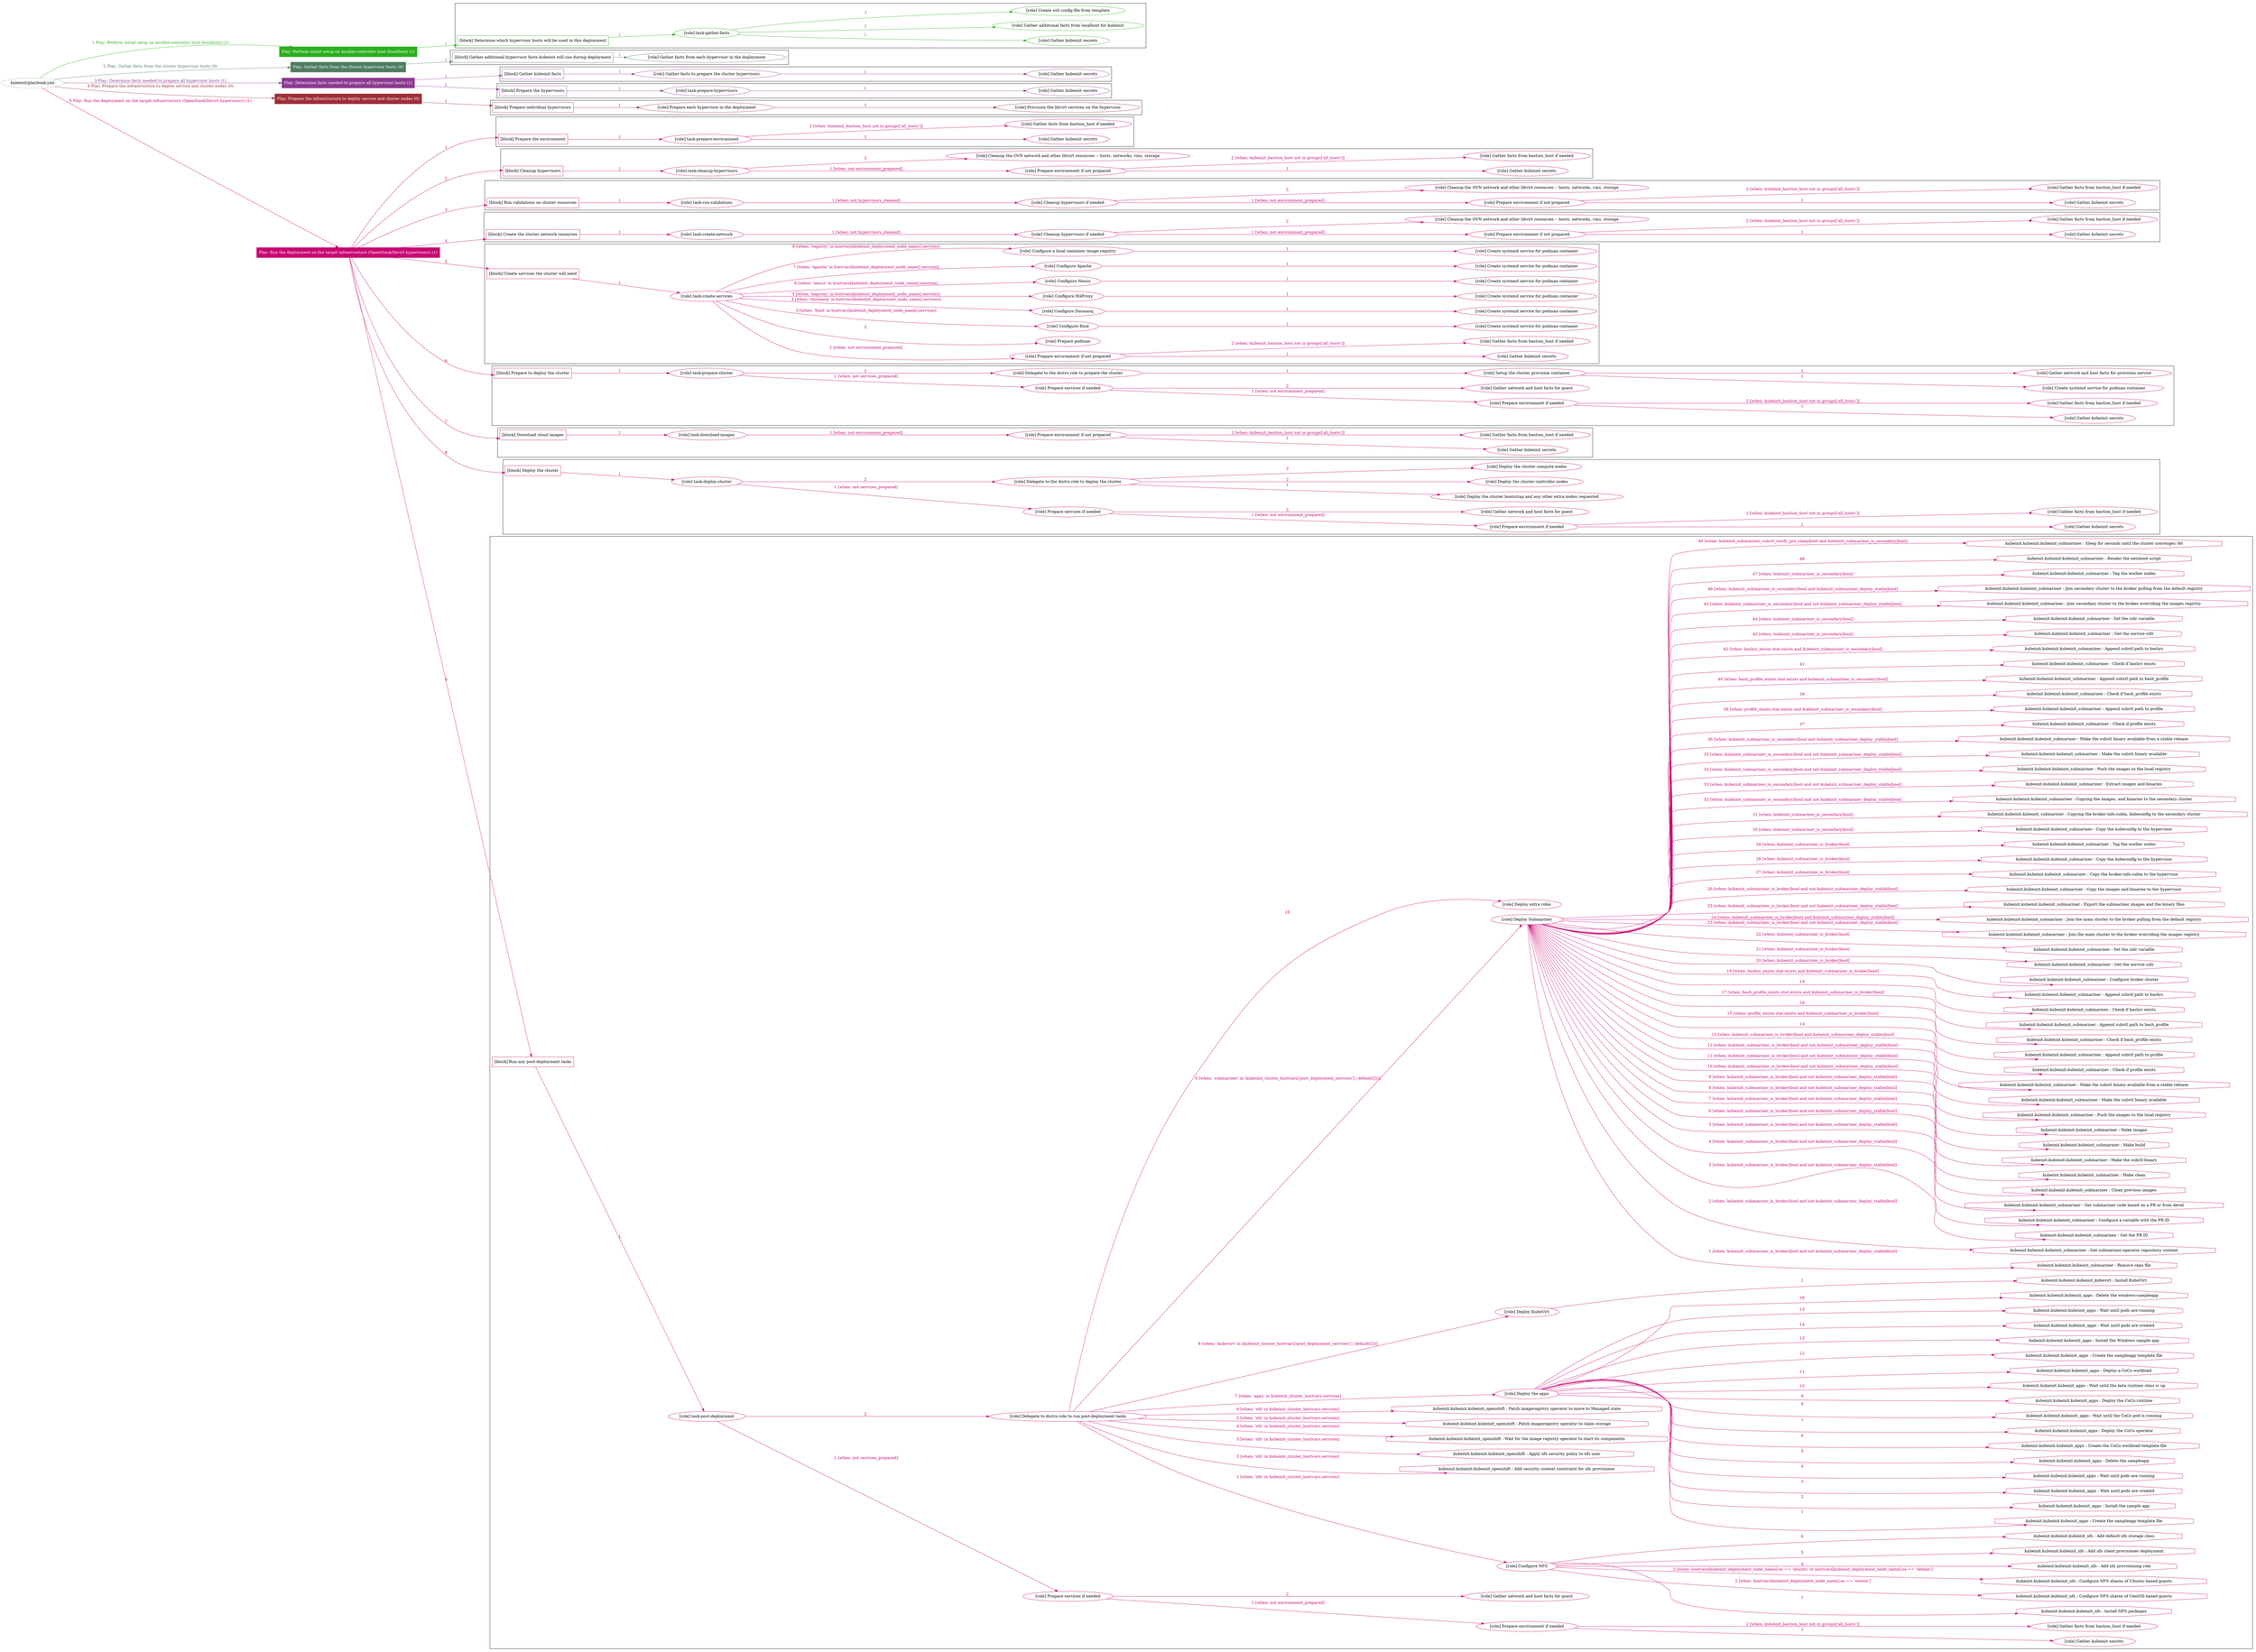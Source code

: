 digraph {
	graph [concentrate=true ordering=in rankdir=LR ratio=fill]
	edge [esep=5 sep=10]
	"kubeinit/playbook.yml" [URL="/home/runner/work/kubeinit/kubeinit/kubeinit/playbook.yml" id=playbook_53e75002 style=dotted]
	"kubeinit/playbook.yml" -> play_a334413b [label="1 Play: Perform initial setup on ansible-controller host (localhost) (1)" color="#2baf1d" fontcolor="#2baf1d" id=edge_play_a334413b labeltooltip="1 Play: Perform initial setup on ansible-controller host (localhost) (1)" tooltip="1 Play: Perform initial setup on ansible-controller host (localhost) (1)"]
	subgraph "Play: Perform initial setup on ansible-controller host (localhost) (1)" {
		play_a334413b [label="Play: Perform initial setup on ansible-controller host (localhost) (1)" URL="/home/runner/work/kubeinit/kubeinit/kubeinit/playbook.yml" color="#2baf1d" fontcolor="#ffffff" id=play_a334413b shape=box style=filled tooltip=localhost]
		play_a334413b -> block_0250cb45 [label=1 color="#2baf1d" fontcolor="#2baf1d" id=edge_block_0250cb45 labeltooltip=1 tooltip=1]
		subgraph cluster_block_0250cb45 {
			block_0250cb45 [label="[block] Determine which hypervisor hosts will be used in this deployment" URL="/home/runner/work/kubeinit/kubeinit/kubeinit/playbook.yml" color="#2baf1d" id=block_0250cb45 labeltooltip="Determine which hypervisor hosts will be used in this deployment" shape=box tooltip="Determine which hypervisor hosts will be used in this deployment"]
			block_0250cb45 -> role_74a3e3e0 [label="1 " color="#2baf1d" fontcolor="#2baf1d" id=edge_role_74a3e3e0 labeltooltip="1 " tooltip="1 "]
			subgraph "task-gather-facts" {
				role_74a3e3e0 [label="[role] task-gather-facts" URL="/home/runner/work/kubeinit/kubeinit/kubeinit/playbook.yml" color="#2baf1d" id=role_74a3e3e0 tooltip="task-gather-facts"]
				role_74a3e3e0 -> role_5e954e07 [label="1 " color="#2baf1d" fontcolor="#2baf1d" id=edge_role_5e954e07 labeltooltip="1 " tooltip="1 "]
				subgraph "Gather kubeinit secrets" {
					role_5e954e07 [label="[role] Gather kubeinit secrets" URL="/home/runner/.ansible/collections/ansible_collections/kubeinit/kubeinit/roles/kubeinit_prepare/tasks/build_hypervisors_group.yml" color="#2baf1d" id=role_5e954e07 tooltip="Gather kubeinit secrets"]
				}
				role_74a3e3e0 -> role_b41dada7 [label="2 " color="#2baf1d" fontcolor="#2baf1d" id=edge_role_b41dada7 labeltooltip="2 " tooltip="2 "]
				subgraph "Gather additional facts from localhost for kubeinit" {
					role_b41dada7 [label="[role] Gather additional facts from localhost for kubeinit" URL="/home/runner/.ansible/collections/ansible_collections/kubeinit/kubeinit/roles/kubeinit_prepare/tasks/build_hypervisors_group.yml" color="#2baf1d" id=role_b41dada7 tooltip="Gather additional facts from localhost for kubeinit"]
				}
				role_74a3e3e0 -> role_a0fc5dc3 [label="3 " color="#2baf1d" fontcolor="#2baf1d" id=edge_role_a0fc5dc3 labeltooltip="3 " tooltip="3 "]
				subgraph "Create ssh config file from template" {
					role_a0fc5dc3 [label="[role] Create ssh config file from template" URL="/home/runner/.ansible/collections/ansible_collections/kubeinit/kubeinit/roles/kubeinit_prepare/tasks/build_hypervisors_group.yml" color="#2baf1d" id=role_a0fc5dc3 tooltip="Create ssh config file from template"]
				}
			}
		}
	}
	"kubeinit/playbook.yml" -> play_290a6df8 [label="2 Play: Gather facts from the cluster hypervisor hosts (0)" color="#4f7d61" fontcolor="#4f7d61" id=edge_play_290a6df8 labeltooltip="2 Play: Gather facts from the cluster hypervisor hosts (0)" tooltip="2 Play: Gather facts from the cluster hypervisor hosts (0)"]
	subgraph "Play: Gather facts from the cluster hypervisor hosts (0)" {
		play_290a6df8 [label="Play: Gather facts from the cluster hypervisor hosts (0)" URL="/home/runner/work/kubeinit/kubeinit/kubeinit/playbook.yml" color="#4f7d61" fontcolor="#ffffff" id=play_290a6df8 shape=box style=filled tooltip="Play: Gather facts from the cluster hypervisor hosts (0)"]
		play_290a6df8 -> block_c1308e54 [label=1 color="#4f7d61" fontcolor="#4f7d61" id=edge_block_c1308e54 labeltooltip=1 tooltip=1]
		subgraph cluster_block_c1308e54 {
			block_c1308e54 [label="[block] Gather additional hypervisor facts kubeinit will use during deployment" URL="/home/runner/work/kubeinit/kubeinit/kubeinit/playbook.yml" color="#4f7d61" id=block_c1308e54 labeltooltip="Gather additional hypervisor facts kubeinit will use during deployment" shape=box tooltip="Gather additional hypervisor facts kubeinit will use during deployment"]
			block_c1308e54 -> role_fb73f5a1 [label="1 " color="#4f7d61" fontcolor="#4f7d61" id=edge_role_fb73f5a1 labeltooltip="1 " tooltip="1 "]
			subgraph "Gather facts from each hypervisor in the deployment" {
				role_fb73f5a1 [label="[role] Gather facts from each hypervisor in the deployment" URL="/home/runner/work/kubeinit/kubeinit/kubeinit/playbook.yml" color="#4f7d61" id=role_fb73f5a1 tooltip="Gather facts from each hypervisor in the deployment"]
			}
		}
	}
	"kubeinit/playbook.yml" -> play_31dfa4f7 [label="3 Play: Determine facts needed to prepare all hypervisor hosts (1)" color="#8c3b91" fontcolor="#8c3b91" id=edge_play_31dfa4f7 labeltooltip="3 Play: Determine facts needed to prepare all hypervisor hosts (1)" tooltip="3 Play: Determine facts needed to prepare all hypervisor hosts (1)"]
	subgraph "Play: Determine facts needed to prepare all hypervisor hosts (1)" {
		play_31dfa4f7 [label="Play: Determine facts needed to prepare all hypervisor hosts (1)" URL="/home/runner/work/kubeinit/kubeinit/kubeinit/playbook.yml" color="#8c3b91" fontcolor="#ffffff" id=play_31dfa4f7 shape=box style=filled tooltip=localhost]
		play_31dfa4f7 -> block_09f292cc [label=1 color="#8c3b91" fontcolor="#8c3b91" id=edge_block_09f292cc labeltooltip=1 tooltip=1]
		subgraph cluster_block_09f292cc {
			block_09f292cc [label="[block] Gather kubeinit facts" URL="/home/runner/work/kubeinit/kubeinit/kubeinit/playbook.yml" color="#8c3b91" id=block_09f292cc labeltooltip="Gather kubeinit facts" shape=box tooltip="Gather kubeinit facts"]
			block_09f292cc -> role_8f5717f7 [label="1 " color="#8c3b91" fontcolor="#8c3b91" id=edge_role_8f5717f7 labeltooltip="1 " tooltip="1 "]
			subgraph "Gather facts to prepare the cluster hypervisors" {
				role_8f5717f7 [label="[role] Gather facts to prepare the cluster hypervisors" URL="/home/runner/work/kubeinit/kubeinit/kubeinit/playbook.yml" color="#8c3b91" id=role_8f5717f7 tooltip="Gather facts to prepare the cluster hypervisors"]
				role_8f5717f7 -> role_45c86d4a [label="1 " color="#8c3b91" fontcolor="#8c3b91" id=edge_role_45c86d4a labeltooltip="1 " tooltip="1 "]
				subgraph "Gather kubeinit secrets" {
					role_45c86d4a [label="[role] Gather kubeinit secrets" URL="/home/runner/.ansible/collections/ansible_collections/kubeinit/kubeinit/roles/kubeinit_prepare/tasks/gather_kubeinit_facts.yml" color="#8c3b91" id=role_45c86d4a tooltip="Gather kubeinit secrets"]
				}
			}
		}
		play_31dfa4f7 -> block_94f5b52e [label=2 color="#8c3b91" fontcolor="#8c3b91" id=edge_block_94f5b52e labeltooltip=2 tooltip=2]
		subgraph cluster_block_94f5b52e {
			block_94f5b52e [label="[block] Prepare the hypervisors" URL="/home/runner/work/kubeinit/kubeinit/kubeinit/playbook.yml" color="#8c3b91" id=block_94f5b52e labeltooltip="Prepare the hypervisors" shape=box tooltip="Prepare the hypervisors"]
			block_94f5b52e -> role_0ee3b186 [label="1 " color="#8c3b91" fontcolor="#8c3b91" id=edge_role_0ee3b186 labeltooltip="1 " tooltip="1 "]
			subgraph "task-prepare-hypervisors" {
				role_0ee3b186 [label="[role] task-prepare-hypervisors" URL="/home/runner/work/kubeinit/kubeinit/kubeinit/playbook.yml" color="#8c3b91" id=role_0ee3b186 tooltip="task-prepare-hypervisors"]
				role_0ee3b186 -> role_326c4c88 [label="1 " color="#8c3b91" fontcolor="#8c3b91" id=edge_role_326c4c88 labeltooltip="1 " tooltip="1 "]
				subgraph "Gather kubeinit secrets" {
					role_326c4c88 [label="[role] Gather kubeinit secrets" URL="/home/runner/.ansible/collections/ansible_collections/kubeinit/kubeinit/roles/kubeinit_prepare/tasks/gather_kubeinit_facts.yml" color="#8c3b91" id=role_326c4c88 tooltip="Gather kubeinit secrets"]
				}
			}
		}
	}
	"kubeinit/playbook.yml" -> play_37817c54 [label="4 Play: Prepare the infrastructure to deploy service and cluster nodes (0)" color="#9d2f36" fontcolor="#9d2f36" id=edge_play_37817c54 labeltooltip="4 Play: Prepare the infrastructure to deploy service and cluster nodes (0)" tooltip="4 Play: Prepare the infrastructure to deploy service and cluster nodes (0)"]
	subgraph "Play: Prepare the infrastructure to deploy service and cluster nodes (0)" {
		play_37817c54 [label="Play: Prepare the infrastructure to deploy service and cluster nodes (0)" URL="/home/runner/work/kubeinit/kubeinit/kubeinit/playbook.yml" color="#9d2f36" fontcolor="#ffffff" id=play_37817c54 shape=box style=filled tooltip="Play: Prepare the infrastructure to deploy service and cluster nodes (0)"]
		play_37817c54 -> block_edc5645d [label=1 color="#9d2f36" fontcolor="#9d2f36" id=edge_block_edc5645d labeltooltip=1 tooltip=1]
		subgraph cluster_block_edc5645d {
			block_edc5645d [label="[block] Prepare individual hypervisors" URL="/home/runner/work/kubeinit/kubeinit/kubeinit/playbook.yml" color="#9d2f36" id=block_edc5645d labeltooltip="Prepare individual hypervisors" shape=box tooltip="Prepare individual hypervisors"]
			block_edc5645d -> role_7a42a018 [label="1 " color="#9d2f36" fontcolor="#9d2f36" id=edge_role_7a42a018 labeltooltip="1 " tooltip="1 "]
			subgraph "Prepare each hypervisor in the deployment" {
				role_7a42a018 [label="[role] Prepare each hypervisor in the deployment" URL="/home/runner/work/kubeinit/kubeinit/kubeinit/playbook.yml" color="#9d2f36" id=role_7a42a018 tooltip="Prepare each hypervisor in the deployment"]
				role_7a42a018 -> role_77d0d493 [label="1 " color="#9d2f36" fontcolor="#9d2f36" id=edge_role_77d0d493 labeltooltip="1 " tooltip="1 "]
				subgraph "Provision the libvirt services on the hypervisor" {
					role_77d0d493 [label="[role] Provision the libvirt services on the hypervisor" URL="/home/runner/.ansible/collections/ansible_collections/kubeinit/kubeinit/roles/kubeinit_prepare/tasks/prepare_hypervisor.yml" color="#9d2f36" id=role_77d0d493 tooltip="Provision the libvirt services on the hypervisor"]
				}
			}
		}
	}
	"kubeinit/playbook.yml" -> play_edfbdda7 [label="5 Play: Run the deployment on the target infrastructure (OpenStack/libvirt hypervisors) (1)" color="#c80471" fontcolor="#c80471" id=edge_play_edfbdda7 labeltooltip="5 Play: Run the deployment on the target infrastructure (OpenStack/libvirt hypervisors) (1)" tooltip="5 Play: Run the deployment on the target infrastructure (OpenStack/libvirt hypervisors) (1)"]
	subgraph "Play: Run the deployment on the target infrastructure (OpenStack/libvirt hypervisors) (1)" {
		play_edfbdda7 [label="Play: Run the deployment on the target infrastructure (OpenStack/libvirt hypervisors) (1)" URL="/home/runner/work/kubeinit/kubeinit/kubeinit/playbook.yml" color="#c80471" fontcolor="#ffffff" id=play_edfbdda7 shape=box style=filled tooltip=localhost]
		play_edfbdda7 -> block_353895ab [label=1 color="#c80471" fontcolor="#c80471" id=edge_block_353895ab labeltooltip=1 tooltip=1]
		subgraph cluster_block_353895ab {
			block_353895ab [label="[block] Prepare the environment" URL="/home/runner/work/kubeinit/kubeinit/kubeinit/playbook.yml" color="#c80471" id=block_353895ab labeltooltip="Prepare the environment" shape=box tooltip="Prepare the environment"]
			block_353895ab -> role_541c3798 [label="1 " color="#c80471" fontcolor="#c80471" id=edge_role_541c3798 labeltooltip="1 " tooltip="1 "]
			subgraph "task-prepare-environment" {
				role_541c3798 [label="[role] task-prepare-environment" URL="/home/runner/work/kubeinit/kubeinit/kubeinit/playbook.yml" color="#c80471" id=role_541c3798 tooltip="task-prepare-environment"]
				role_541c3798 -> role_97e4472f [label="1 " color="#c80471" fontcolor="#c80471" id=edge_role_97e4472f labeltooltip="1 " tooltip="1 "]
				subgraph "Gather kubeinit secrets" {
					role_97e4472f [label="[role] Gather kubeinit secrets" URL="/home/runner/.ansible/collections/ansible_collections/kubeinit/kubeinit/roles/kubeinit_prepare/tasks/gather_kubeinit_facts.yml" color="#c80471" id=role_97e4472f tooltip="Gather kubeinit secrets"]
				}
				role_541c3798 -> role_4e038b73 [label="2 [when: kubeinit_bastion_host not in groups['all_hosts']]" color="#c80471" fontcolor="#c80471" id=edge_role_4e038b73 labeltooltip="2 [when: kubeinit_bastion_host not in groups['all_hosts']]" tooltip="2 [when: kubeinit_bastion_host not in groups['all_hosts']]"]
				subgraph "Gather facts from bastion_host if needed" {
					role_4e038b73 [label="[role] Gather facts from bastion_host if needed" URL="/home/runner/.ansible/collections/ansible_collections/kubeinit/kubeinit/roles/kubeinit_prepare/tasks/main.yml" color="#c80471" id=role_4e038b73 tooltip="Gather facts from bastion_host if needed"]
				}
			}
		}
		play_edfbdda7 -> block_7e357653 [label=2 color="#c80471" fontcolor="#c80471" id=edge_block_7e357653 labeltooltip=2 tooltip=2]
		subgraph cluster_block_7e357653 {
			block_7e357653 [label="[block] Cleanup hypervisors" URL="/home/runner/work/kubeinit/kubeinit/kubeinit/playbook.yml" color="#c80471" id=block_7e357653 labeltooltip="Cleanup hypervisors" shape=box tooltip="Cleanup hypervisors"]
			block_7e357653 -> role_594a06bb [label="1 " color="#c80471" fontcolor="#c80471" id=edge_role_594a06bb labeltooltip="1 " tooltip="1 "]
			subgraph "task-cleanup-hypervisors" {
				role_594a06bb [label="[role] task-cleanup-hypervisors" URL="/home/runner/work/kubeinit/kubeinit/kubeinit/playbook.yml" color="#c80471" id=role_594a06bb tooltip="task-cleanup-hypervisors"]
				role_594a06bb -> role_af370929 [label="1 [when: not environment_prepared]" color="#c80471" fontcolor="#c80471" id=edge_role_af370929 labeltooltip="1 [when: not environment_prepared]" tooltip="1 [when: not environment_prepared]"]
				subgraph "Prepare environment if not prepared" {
					role_af370929 [label="[role] Prepare environment if not prepared" URL="/home/runner/.ansible/collections/ansible_collections/kubeinit/kubeinit/roles/kubeinit_libvirt/tasks/cleanup_hypervisors.yml" color="#c80471" id=role_af370929 tooltip="Prepare environment if not prepared"]
					role_af370929 -> role_5a4c617d [label="1 " color="#c80471" fontcolor="#c80471" id=edge_role_5a4c617d labeltooltip="1 " tooltip="1 "]
					subgraph "Gather kubeinit secrets" {
						role_5a4c617d [label="[role] Gather kubeinit secrets" URL="/home/runner/.ansible/collections/ansible_collections/kubeinit/kubeinit/roles/kubeinit_prepare/tasks/gather_kubeinit_facts.yml" color="#c80471" id=role_5a4c617d tooltip="Gather kubeinit secrets"]
					}
					role_af370929 -> role_892550ef [label="2 [when: kubeinit_bastion_host not in groups['all_hosts']]" color="#c80471" fontcolor="#c80471" id=edge_role_892550ef labeltooltip="2 [when: kubeinit_bastion_host not in groups['all_hosts']]" tooltip="2 [when: kubeinit_bastion_host not in groups['all_hosts']]"]
					subgraph "Gather facts from bastion_host if needed" {
						role_892550ef [label="[role] Gather facts from bastion_host if needed" URL="/home/runner/.ansible/collections/ansible_collections/kubeinit/kubeinit/roles/kubeinit_prepare/tasks/main.yml" color="#c80471" id=role_892550ef tooltip="Gather facts from bastion_host if needed"]
					}
				}
				role_594a06bb -> role_cf3bb9ff [label="2 " color="#c80471" fontcolor="#c80471" id=edge_role_cf3bb9ff labeltooltip="2 " tooltip="2 "]
				subgraph "Cleanup the OVN network and other libvirt resources -- hosts, networks, vms, storage" {
					role_cf3bb9ff [label="[role] Cleanup the OVN network and other libvirt resources -- hosts, networks, vms, storage" URL="/home/runner/.ansible/collections/ansible_collections/kubeinit/kubeinit/roles/kubeinit_libvirt/tasks/cleanup_hypervisors.yml" color="#c80471" id=role_cf3bb9ff tooltip="Cleanup the OVN network and other libvirt resources -- hosts, networks, vms, storage"]
				}
			}
		}
		play_edfbdda7 -> block_223635cb [label=3 color="#c80471" fontcolor="#c80471" id=edge_block_223635cb labeltooltip=3 tooltip=3]
		subgraph cluster_block_223635cb {
			block_223635cb [label="[block] Run validations on cluster resources" URL="/home/runner/work/kubeinit/kubeinit/kubeinit/playbook.yml" color="#c80471" id=block_223635cb labeltooltip="Run validations on cluster resources" shape=box tooltip="Run validations on cluster resources"]
			block_223635cb -> role_3e242e8a [label="1 " color="#c80471" fontcolor="#c80471" id=edge_role_3e242e8a labeltooltip="1 " tooltip="1 "]
			subgraph "task-run-validations" {
				role_3e242e8a [label="[role] task-run-validations" URL="/home/runner/work/kubeinit/kubeinit/kubeinit/playbook.yml" color="#c80471" id=role_3e242e8a tooltip="task-run-validations"]
				role_3e242e8a -> role_3e9d3bd2 [label="1 [when: not hypervisors_cleaned]" color="#c80471" fontcolor="#c80471" id=edge_role_3e9d3bd2 labeltooltip="1 [when: not hypervisors_cleaned]" tooltip="1 [when: not hypervisors_cleaned]"]
				subgraph "Cleanup hypervisors if needed" {
					role_3e9d3bd2 [label="[role] Cleanup hypervisors if needed" URL="/home/runner/.ansible/collections/ansible_collections/kubeinit/kubeinit/roles/kubeinit_validations/tasks/main.yml" color="#c80471" id=role_3e9d3bd2 tooltip="Cleanup hypervisors if needed"]
					role_3e9d3bd2 -> role_e9fb0cd4 [label="1 [when: not environment_prepared]" color="#c80471" fontcolor="#c80471" id=edge_role_e9fb0cd4 labeltooltip="1 [when: not environment_prepared]" tooltip="1 [when: not environment_prepared]"]
					subgraph "Prepare environment if not prepared" {
						role_e9fb0cd4 [label="[role] Prepare environment if not prepared" URL="/home/runner/.ansible/collections/ansible_collections/kubeinit/kubeinit/roles/kubeinit_libvirt/tasks/cleanup_hypervisors.yml" color="#c80471" id=role_e9fb0cd4 tooltip="Prepare environment if not prepared"]
						role_e9fb0cd4 -> role_b4ae1e4e [label="1 " color="#c80471" fontcolor="#c80471" id=edge_role_b4ae1e4e labeltooltip="1 " tooltip="1 "]
						subgraph "Gather kubeinit secrets" {
							role_b4ae1e4e [label="[role] Gather kubeinit secrets" URL="/home/runner/.ansible/collections/ansible_collections/kubeinit/kubeinit/roles/kubeinit_prepare/tasks/gather_kubeinit_facts.yml" color="#c80471" id=role_b4ae1e4e tooltip="Gather kubeinit secrets"]
						}
						role_e9fb0cd4 -> role_68c29a13 [label="2 [when: kubeinit_bastion_host not in groups['all_hosts']]" color="#c80471" fontcolor="#c80471" id=edge_role_68c29a13 labeltooltip="2 [when: kubeinit_bastion_host not in groups['all_hosts']]" tooltip="2 [when: kubeinit_bastion_host not in groups['all_hosts']]"]
						subgraph "Gather facts from bastion_host if needed" {
							role_68c29a13 [label="[role] Gather facts from bastion_host if needed" URL="/home/runner/.ansible/collections/ansible_collections/kubeinit/kubeinit/roles/kubeinit_prepare/tasks/main.yml" color="#c80471" id=role_68c29a13 tooltip="Gather facts from bastion_host if needed"]
						}
					}
					role_3e9d3bd2 -> role_d9e0cf27 [label="2 " color="#c80471" fontcolor="#c80471" id=edge_role_d9e0cf27 labeltooltip="2 " tooltip="2 "]
					subgraph "Cleanup the OVN network and other libvirt resources -- hosts, networks, vms, storage" {
						role_d9e0cf27 [label="[role] Cleanup the OVN network and other libvirt resources -- hosts, networks, vms, storage" URL="/home/runner/.ansible/collections/ansible_collections/kubeinit/kubeinit/roles/kubeinit_libvirt/tasks/cleanup_hypervisors.yml" color="#c80471" id=role_d9e0cf27 tooltip="Cleanup the OVN network and other libvirt resources -- hosts, networks, vms, storage"]
					}
				}
			}
		}
		play_edfbdda7 -> block_2667c9c1 [label=4 color="#c80471" fontcolor="#c80471" id=edge_block_2667c9c1 labeltooltip=4 tooltip=4]
		subgraph cluster_block_2667c9c1 {
			block_2667c9c1 [label="[block] Create the cluster network resources" URL="/home/runner/work/kubeinit/kubeinit/kubeinit/playbook.yml" color="#c80471" id=block_2667c9c1 labeltooltip="Create the cluster network resources" shape=box tooltip="Create the cluster network resources"]
			block_2667c9c1 -> role_06e15c4c [label="1 " color="#c80471" fontcolor="#c80471" id=edge_role_06e15c4c labeltooltip="1 " tooltip="1 "]
			subgraph "task-create-network" {
				role_06e15c4c [label="[role] task-create-network" URL="/home/runner/work/kubeinit/kubeinit/kubeinit/playbook.yml" color="#c80471" id=role_06e15c4c tooltip="task-create-network"]
				role_06e15c4c -> role_c044fcce [label="1 [when: not hypervisors_cleaned]" color="#c80471" fontcolor="#c80471" id=edge_role_c044fcce labeltooltip="1 [when: not hypervisors_cleaned]" tooltip="1 [when: not hypervisors_cleaned]"]
				subgraph "Cleanup hypervisors if needed" {
					role_c044fcce [label="[role] Cleanup hypervisors if needed" URL="/home/runner/.ansible/collections/ansible_collections/kubeinit/kubeinit/roles/kubeinit_libvirt/tasks/create_network.yml" color="#c80471" id=role_c044fcce tooltip="Cleanup hypervisors if needed"]
					role_c044fcce -> role_8972068f [label="1 [when: not environment_prepared]" color="#c80471" fontcolor="#c80471" id=edge_role_8972068f labeltooltip="1 [when: not environment_prepared]" tooltip="1 [when: not environment_prepared]"]
					subgraph "Prepare environment if not prepared" {
						role_8972068f [label="[role] Prepare environment if not prepared" URL="/home/runner/.ansible/collections/ansible_collections/kubeinit/kubeinit/roles/kubeinit_libvirt/tasks/cleanup_hypervisors.yml" color="#c80471" id=role_8972068f tooltip="Prepare environment if not prepared"]
						role_8972068f -> role_83334325 [label="1 " color="#c80471" fontcolor="#c80471" id=edge_role_83334325 labeltooltip="1 " tooltip="1 "]
						subgraph "Gather kubeinit secrets" {
							role_83334325 [label="[role] Gather kubeinit secrets" URL="/home/runner/.ansible/collections/ansible_collections/kubeinit/kubeinit/roles/kubeinit_prepare/tasks/gather_kubeinit_facts.yml" color="#c80471" id=role_83334325 tooltip="Gather kubeinit secrets"]
						}
						role_8972068f -> role_8d549db0 [label="2 [when: kubeinit_bastion_host not in groups['all_hosts']]" color="#c80471" fontcolor="#c80471" id=edge_role_8d549db0 labeltooltip="2 [when: kubeinit_bastion_host not in groups['all_hosts']]" tooltip="2 [when: kubeinit_bastion_host not in groups['all_hosts']]"]
						subgraph "Gather facts from bastion_host if needed" {
							role_8d549db0 [label="[role] Gather facts from bastion_host if needed" URL="/home/runner/.ansible/collections/ansible_collections/kubeinit/kubeinit/roles/kubeinit_prepare/tasks/main.yml" color="#c80471" id=role_8d549db0 tooltip="Gather facts from bastion_host if needed"]
						}
					}
					role_c044fcce -> role_a58ac690 [label="2 " color="#c80471" fontcolor="#c80471" id=edge_role_a58ac690 labeltooltip="2 " tooltip="2 "]
					subgraph "Cleanup the OVN network and other libvirt resources -- hosts, networks, vms, storage" {
						role_a58ac690 [label="[role] Cleanup the OVN network and other libvirt resources -- hosts, networks, vms, storage" URL="/home/runner/.ansible/collections/ansible_collections/kubeinit/kubeinit/roles/kubeinit_libvirt/tasks/cleanup_hypervisors.yml" color="#c80471" id=role_a58ac690 tooltip="Cleanup the OVN network and other libvirt resources -- hosts, networks, vms, storage"]
					}
				}
			}
		}
		play_edfbdda7 -> block_06b40e89 [label=5 color="#c80471" fontcolor="#c80471" id=edge_block_06b40e89 labeltooltip=5 tooltip=5]
		subgraph cluster_block_06b40e89 {
			block_06b40e89 [label="[block] Create services the cluster will need" URL="/home/runner/work/kubeinit/kubeinit/kubeinit/playbook.yml" color="#c80471" id=block_06b40e89 labeltooltip="Create services the cluster will need" shape=box tooltip="Create services the cluster will need"]
			block_06b40e89 -> role_487e3b1f [label="1 " color="#c80471" fontcolor="#c80471" id=edge_role_487e3b1f labeltooltip="1 " tooltip="1 "]
			subgraph "task-create-services" {
				role_487e3b1f [label="[role] task-create-services" URL="/home/runner/work/kubeinit/kubeinit/kubeinit/playbook.yml" color="#c80471" id=role_487e3b1f tooltip="task-create-services"]
				role_487e3b1f -> role_da7fab2d [label="1 [when: not environment_prepared]" color="#c80471" fontcolor="#c80471" id=edge_role_da7fab2d labeltooltip="1 [when: not environment_prepared]" tooltip="1 [when: not environment_prepared]"]
				subgraph "Prepare environment if not prepared" {
					role_da7fab2d [label="[role] Prepare environment if not prepared" URL="/home/runner/.ansible/collections/ansible_collections/kubeinit/kubeinit/roles/kubeinit_services/tasks/main.yml" color="#c80471" id=role_da7fab2d tooltip="Prepare environment if not prepared"]
					role_da7fab2d -> role_ac58c9ce [label="1 " color="#c80471" fontcolor="#c80471" id=edge_role_ac58c9ce labeltooltip="1 " tooltip="1 "]
					subgraph "Gather kubeinit secrets" {
						role_ac58c9ce [label="[role] Gather kubeinit secrets" URL="/home/runner/.ansible/collections/ansible_collections/kubeinit/kubeinit/roles/kubeinit_prepare/tasks/gather_kubeinit_facts.yml" color="#c80471" id=role_ac58c9ce tooltip="Gather kubeinit secrets"]
					}
					role_da7fab2d -> role_7f4b9957 [label="2 [when: kubeinit_bastion_host not in groups['all_hosts']]" color="#c80471" fontcolor="#c80471" id=edge_role_7f4b9957 labeltooltip="2 [when: kubeinit_bastion_host not in groups['all_hosts']]" tooltip="2 [when: kubeinit_bastion_host not in groups['all_hosts']]"]
					subgraph "Gather facts from bastion_host if needed" {
						role_7f4b9957 [label="[role] Gather facts from bastion_host if needed" URL="/home/runner/.ansible/collections/ansible_collections/kubeinit/kubeinit/roles/kubeinit_prepare/tasks/main.yml" color="#c80471" id=role_7f4b9957 tooltip="Gather facts from bastion_host if needed"]
					}
				}
				role_487e3b1f -> role_9081216e [label="2 " color="#c80471" fontcolor="#c80471" id=edge_role_9081216e labeltooltip="2 " tooltip="2 "]
				subgraph "Prepare podman" {
					role_9081216e [label="[role] Prepare podman" URL="/home/runner/.ansible/collections/ansible_collections/kubeinit/kubeinit/roles/kubeinit_services/tasks/00_create_service_pod.yml" color="#c80471" id=role_9081216e tooltip="Prepare podman"]
				}
				role_487e3b1f -> role_5d6e17af [label="3 [when: 'bind' in hostvars[kubeinit_deployment_node_name].services]" color="#c80471" fontcolor="#c80471" id=edge_role_5d6e17af labeltooltip="3 [when: 'bind' in hostvars[kubeinit_deployment_node_name].services]" tooltip="3 [when: 'bind' in hostvars[kubeinit_deployment_node_name].services]"]
				subgraph "Configure Bind" {
					role_5d6e17af [label="[role] Configure Bind" URL="/home/runner/.ansible/collections/ansible_collections/kubeinit/kubeinit/roles/kubeinit_services/tasks/start_services_containers.yml" color="#c80471" id=role_5d6e17af tooltip="Configure Bind"]
					role_5d6e17af -> role_c4ca2ded [label="1 " color="#c80471" fontcolor="#c80471" id=edge_role_c4ca2ded labeltooltip="1 " tooltip="1 "]
					subgraph "Create systemd service for podman container" {
						role_c4ca2ded [label="[role] Create systemd service for podman container" URL="/home/runner/.ansible/collections/ansible_collections/kubeinit/kubeinit/roles/kubeinit_bind/tasks/main.yml" color="#c80471" id=role_c4ca2ded tooltip="Create systemd service for podman container"]
					}
				}
				role_487e3b1f -> role_e0174792 [label="4 [when: 'dnsmasq' in hostvars[kubeinit_deployment_node_name].services]" color="#c80471" fontcolor="#c80471" id=edge_role_e0174792 labeltooltip="4 [when: 'dnsmasq' in hostvars[kubeinit_deployment_node_name].services]" tooltip="4 [when: 'dnsmasq' in hostvars[kubeinit_deployment_node_name].services]"]
				subgraph "Configure Dnsmasq" {
					role_e0174792 [label="[role] Configure Dnsmasq" URL="/home/runner/.ansible/collections/ansible_collections/kubeinit/kubeinit/roles/kubeinit_services/tasks/start_services_containers.yml" color="#c80471" id=role_e0174792 tooltip="Configure Dnsmasq"]
					role_e0174792 -> role_d8b9646d [label="1 " color="#c80471" fontcolor="#c80471" id=edge_role_d8b9646d labeltooltip="1 " tooltip="1 "]
					subgraph "Create systemd service for podman container" {
						role_d8b9646d [label="[role] Create systemd service for podman container" URL="/home/runner/.ansible/collections/ansible_collections/kubeinit/kubeinit/roles/kubeinit_dnsmasq/tasks/main.yml" color="#c80471" id=role_d8b9646d tooltip="Create systemd service for podman container"]
					}
				}
				role_487e3b1f -> role_34dd8837 [label="5 [when: 'haproxy' in hostvars[kubeinit_deployment_node_name].services]" color="#c80471" fontcolor="#c80471" id=edge_role_34dd8837 labeltooltip="5 [when: 'haproxy' in hostvars[kubeinit_deployment_node_name].services]" tooltip="5 [when: 'haproxy' in hostvars[kubeinit_deployment_node_name].services]"]
				subgraph "Configure HAProxy" {
					role_34dd8837 [label="[role] Configure HAProxy" URL="/home/runner/.ansible/collections/ansible_collections/kubeinit/kubeinit/roles/kubeinit_services/tasks/start_services_containers.yml" color="#c80471" id=role_34dd8837 tooltip="Configure HAProxy"]
					role_34dd8837 -> role_fde7c7f1 [label="1 " color="#c80471" fontcolor="#c80471" id=edge_role_fde7c7f1 labeltooltip="1 " tooltip="1 "]
					subgraph "Create systemd service for podman container" {
						role_fde7c7f1 [label="[role] Create systemd service for podman container" URL="/home/runner/.ansible/collections/ansible_collections/kubeinit/kubeinit/roles/kubeinit_haproxy/tasks/main.yml" color="#c80471" id=role_fde7c7f1 tooltip="Create systemd service for podman container"]
					}
				}
				role_487e3b1f -> role_97bdbb84 [label="6 [when: 'nexus' in hostvars[kubeinit_deployment_node_name].services]" color="#c80471" fontcolor="#c80471" id=edge_role_97bdbb84 labeltooltip="6 [when: 'nexus' in hostvars[kubeinit_deployment_node_name].services]" tooltip="6 [when: 'nexus' in hostvars[kubeinit_deployment_node_name].services]"]
				subgraph "Configure Nexus" {
					role_97bdbb84 [label="[role] Configure Nexus" URL="/home/runner/.ansible/collections/ansible_collections/kubeinit/kubeinit/roles/kubeinit_services/tasks/start_services_containers.yml" color="#c80471" id=role_97bdbb84 tooltip="Configure Nexus"]
					role_97bdbb84 -> role_2c7cdd84 [label="1 " color="#c80471" fontcolor="#c80471" id=edge_role_2c7cdd84 labeltooltip="1 " tooltip="1 "]
					subgraph "Create systemd service for podman container" {
						role_2c7cdd84 [label="[role] Create systemd service for podman container" URL="/home/runner/.ansible/collections/ansible_collections/kubeinit/kubeinit/roles/kubeinit_nexus/tasks/main.yml" color="#c80471" id=role_2c7cdd84 tooltip="Create systemd service for podman container"]
					}
				}
				role_487e3b1f -> role_8079fd6e [label="7 [when: 'apache' in hostvars[kubeinit_deployment_node_name].services]" color="#c80471" fontcolor="#c80471" id=edge_role_8079fd6e labeltooltip="7 [when: 'apache' in hostvars[kubeinit_deployment_node_name].services]" tooltip="7 [when: 'apache' in hostvars[kubeinit_deployment_node_name].services]"]
				subgraph "Configure Apache" {
					role_8079fd6e [label="[role] Configure Apache" URL="/home/runner/.ansible/collections/ansible_collections/kubeinit/kubeinit/roles/kubeinit_services/tasks/start_services_containers.yml" color="#c80471" id=role_8079fd6e tooltip="Configure Apache"]
					role_8079fd6e -> role_0a8b07cc [label="1 " color="#c80471" fontcolor="#c80471" id=edge_role_0a8b07cc labeltooltip="1 " tooltip="1 "]
					subgraph "Create systemd service for podman container" {
						role_0a8b07cc [label="[role] Create systemd service for podman container" URL="/home/runner/.ansible/collections/ansible_collections/kubeinit/kubeinit/roles/kubeinit_apache/tasks/main.yml" color="#c80471" id=role_0a8b07cc tooltip="Create systemd service for podman container"]
					}
				}
				role_487e3b1f -> role_413b21d8 [label="8 [when: 'registry' in hostvars[kubeinit_deployment_node_name].services]" color="#c80471" fontcolor="#c80471" id=edge_role_413b21d8 labeltooltip="8 [when: 'registry' in hostvars[kubeinit_deployment_node_name].services]" tooltip="8 [when: 'registry' in hostvars[kubeinit_deployment_node_name].services]"]
				subgraph "Configure a local container image registry" {
					role_413b21d8 [label="[role] Configure a local container image registry" URL="/home/runner/.ansible/collections/ansible_collections/kubeinit/kubeinit/roles/kubeinit_services/tasks/start_services_containers.yml" color="#c80471" id=role_413b21d8 tooltip="Configure a local container image registry"]
					role_413b21d8 -> role_e35c8603 [label="1 " color="#c80471" fontcolor="#c80471" id=edge_role_e35c8603 labeltooltip="1 " tooltip="1 "]
					subgraph "Create systemd service for podman container" {
						role_e35c8603 [label="[role] Create systemd service for podman container" URL="/home/runner/.ansible/collections/ansible_collections/kubeinit/kubeinit/roles/kubeinit_registry/tasks/main.yml" color="#c80471" id=role_e35c8603 tooltip="Create systemd service for podman container"]
					}
				}
			}
		}
		play_edfbdda7 -> block_410a5d9f [label=6 color="#c80471" fontcolor="#c80471" id=edge_block_410a5d9f labeltooltip=6 tooltip=6]
		subgraph cluster_block_410a5d9f {
			block_410a5d9f [label="[block] Prepare to deploy the cluster" URL="/home/runner/work/kubeinit/kubeinit/kubeinit/playbook.yml" color="#c80471" id=block_410a5d9f labeltooltip="Prepare to deploy the cluster" shape=box tooltip="Prepare to deploy the cluster"]
			block_410a5d9f -> role_a4aeb6d1 [label="1 " color="#c80471" fontcolor="#c80471" id=edge_role_a4aeb6d1 labeltooltip="1 " tooltip="1 "]
			subgraph "task-prepare-cluster" {
				role_a4aeb6d1 [label="[role] task-prepare-cluster" URL="/home/runner/work/kubeinit/kubeinit/kubeinit/playbook.yml" color="#c80471" id=role_a4aeb6d1 tooltip="task-prepare-cluster"]
				role_a4aeb6d1 -> role_b9098eb7 [label="1 [when: not services_prepared]" color="#c80471" fontcolor="#c80471" id=edge_role_b9098eb7 labeltooltip="1 [when: not services_prepared]" tooltip="1 [when: not services_prepared]"]
				subgraph "Prepare services if needed" {
					role_b9098eb7 [label="[role] Prepare services if needed" URL="/home/runner/.ansible/collections/ansible_collections/kubeinit/kubeinit/roles/kubeinit_prepare/tasks/prepare_cluster.yml" color="#c80471" id=role_b9098eb7 tooltip="Prepare services if needed"]
					role_b9098eb7 -> role_2f12da5b [label="1 [when: not environment_prepared]" color="#c80471" fontcolor="#c80471" id=edge_role_2f12da5b labeltooltip="1 [when: not environment_prepared]" tooltip="1 [when: not environment_prepared]"]
					subgraph "Prepare environment if needed" {
						role_2f12da5b [label="[role] Prepare environment if needed" URL="/home/runner/.ansible/collections/ansible_collections/kubeinit/kubeinit/roles/kubeinit_services/tasks/prepare_services.yml" color="#c80471" id=role_2f12da5b tooltip="Prepare environment if needed"]
						role_2f12da5b -> role_333dfb05 [label="1 " color="#c80471" fontcolor="#c80471" id=edge_role_333dfb05 labeltooltip="1 " tooltip="1 "]
						subgraph "Gather kubeinit secrets" {
							role_333dfb05 [label="[role] Gather kubeinit secrets" URL="/home/runner/.ansible/collections/ansible_collections/kubeinit/kubeinit/roles/kubeinit_prepare/tasks/gather_kubeinit_facts.yml" color="#c80471" id=role_333dfb05 tooltip="Gather kubeinit secrets"]
						}
						role_2f12da5b -> role_3251013a [label="2 [when: kubeinit_bastion_host not in groups['all_hosts']]" color="#c80471" fontcolor="#c80471" id=edge_role_3251013a labeltooltip="2 [when: kubeinit_bastion_host not in groups['all_hosts']]" tooltip="2 [when: kubeinit_bastion_host not in groups['all_hosts']]"]
						subgraph "Gather facts from bastion_host if needed" {
							role_3251013a [label="[role] Gather facts from bastion_host if needed" URL="/home/runner/.ansible/collections/ansible_collections/kubeinit/kubeinit/roles/kubeinit_prepare/tasks/main.yml" color="#c80471" id=role_3251013a tooltip="Gather facts from bastion_host if needed"]
						}
					}
					role_b9098eb7 -> role_4e8171f3 [label="2 " color="#c80471" fontcolor="#c80471" id=edge_role_4e8171f3 labeltooltip="2 " tooltip="2 "]
					subgraph "Gather network and host facts for guest" {
						role_4e8171f3 [label="[role] Gather network and host facts for guest" URL="/home/runner/.ansible/collections/ansible_collections/kubeinit/kubeinit/roles/kubeinit_services/tasks/prepare_services.yml" color="#c80471" id=role_4e8171f3 tooltip="Gather network and host facts for guest"]
					}
				}
				role_a4aeb6d1 -> role_6526b23b [label="2 " color="#c80471" fontcolor="#c80471" id=edge_role_6526b23b labeltooltip="2 " tooltip="2 "]
				subgraph "Delegate to the distro role to prepare the cluster" {
					role_6526b23b [label="[role] Delegate to the distro role to prepare the cluster" URL="/home/runner/.ansible/collections/ansible_collections/kubeinit/kubeinit/roles/kubeinit_prepare/tasks/prepare_cluster.yml" color="#c80471" id=role_6526b23b tooltip="Delegate to the distro role to prepare the cluster"]
					role_6526b23b -> role_ee535085 [label="1 " color="#c80471" fontcolor="#c80471" id=edge_role_ee535085 labeltooltip="1 " tooltip="1 "]
					subgraph "Setup the cluster provision container" {
						role_ee535085 [label="[role] Setup the cluster provision container" URL="/home/runner/.ansible/collections/ansible_collections/kubeinit/kubeinit/roles/kubeinit_openshift/tasks/prepare_cluster.yml" color="#c80471" id=role_ee535085 tooltip="Setup the cluster provision container"]
						role_ee535085 -> role_42de6a68 [label="1 " color="#c80471" fontcolor="#c80471" id=edge_role_42de6a68 labeltooltip="1 " tooltip="1 "]
						subgraph "Create systemd service for podman container" {
							role_42de6a68 [label="[role] Create systemd service for podman container" URL="/home/runner/.ansible/collections/ansible_collections/kubeinit/kubeinit/roles/kubeinit_services/tasks/create_provision_container.yml" color="#c80471" id=role_42de6a68 tooltip="Create systemd service for podman container"]
						}
						role_ee535085 -> role_5f8ebbc2 [label="2 " color="#c80471" fontcolor="#c80471" id=edge_role_5f8ebbc2 labeltooltip="2 " tooltip="2 "]
						subgraph "Gather network and host facts for provision service" {
							role_5f8ebbc2 [label="[role] Gather network and host facts for provision service" URL="/home/runner/.ansible/collections/ansible_collections/kubeinit/kubeinit/roles/kubeinit_services/tasks/create_provision_container.yml" color="#c80471" id=role_5f8ebbc2 tooltip="Gather network and host facts for provision service"]
						}
					}
				}
			}
		}
		play_edfbdda7 -> block_b153d02c [label=7 color="#c80471" fontcolor="#c80471" id=edge_block_b153d02c labeltooltip=7 tooltip=7]
		subgraph cluster_block_b153d02c {
			block_b153d02c [label="[block] Download cloud images" URL="/home/runner/work/kubeinit/kubeinit/kubeinit/playbook.yml" color="#c80471" id=block_b153d02c labeltooltip="Download cloud images" shape=box tooltip="Download cloud images"]
			block_b153d02c -> role_466b9e99 [label="1 " color="#c80471" fontcolor="#c80471" id=edge_role_466b9e99 labeltooltip="1 " tooltip="1 "]
			subgraph "task-download-images" {
				role_466b9e99 [label="[role] task-download-images" URL="/home/runner/work/kubeinit/kubeinit/kubeinit/playbook.yml" color="#c80471" id=role_466b9e99 tooltip="task-download-images"]
				role_466b9e99 -> role_4f3130a7 [label="1 [when: not environment_prepared]" color="#c80471" fontcolor="#c80471" id=edge_role_4f3130a7 labeltooltip="1 [when: not environment_prepared]" tooltip="1 [when: not environment_prepared]"]
				subgraph "Prepare environment if not prepared" {
					role_4f3130a7 [label="[role] Prepare environment if not prepared" URL="/home/runner/.ansible/collections/ansible_collections/kubeinit/kubeinit/roles/kubeinit_libvirt/tasks/download_cloud_images.yml" color="#c80471" id=role_4f3130a7 tooltip="Prepare environment if not prepared"]
					role_4f3130a7 -> role_5262a3a5 [label="1 " color="#c80471" fontcolor="#c80471" id=edge_role_5262a3a5 labeltooltip="1 " tooltip="1 "]
					subgraph "Gather kubeinit secrets" {
						role_5262a3a5 [label="[role] Gather kubeinit secrets" URL="/home/runner/.ansible/collections/ansible_collections/kubeinit/kubeinit/roles/kubeinit_prepare/tasks/gather_kubeinit_facts.yml" color="#c80471" id=role_5262a3a5 tooltip="Gather kubeinit secrets"]
					}
					role_4f3130a7 -> role_b856e705 [label="2 [when: kubeinit_bastion_host not in groups['all_hosts']]" color="#c80471" fontcolor="#c80471" id=edge_role_b856e705 labeltooltip="2 [when: kubeinit_bastion_host not in groups['all_hosts']]" tooltip="2 [when: kubeinit_bastion_host not in groups['all_hosts']]"]
					subgraph "Gather facts from bastion_host if needed" {
						role_b856e705 [label="[role] Gather facts from bastion_host if needed" URL="/home/runner/.ansible/collections/ansible_collections/kubeinit/kubeinit/roles/kubeinit_prepare/tasks/main.yml" color="#c80471" id=role_b856e705 tooltip="Gather facts from bastion_host if needed"]
					}
				}
			}
		}
		play_edfbdda7 -> block_2290b3f4 [label=8 color="#c80471" fontcolor="#c80471" id=edge_block_2290b3f4 labeltooltip=8 tooltip=8]
		subgraph cluster_block_2290b3f4 {
			block_2290b3f4 [label="[block] Deploy the cluster" URL="/home/runner/work/kubeinit/kubeinit/kubeinit/playbook.yml" color="#c80471" id=block_2290b3f4 labeltooltip="Deploy the cluster" shape=box tooltip="Deploy the cluster"]
			block_2290b3f4 -> role_72ffab7e [label="1 " color="#c80471" fontcolor="#c80471" id=edge_role_72ffab7e labeltooltip="1 " tooltip="1 "]
			subgraph "task-deploy-cluster" {
				role_72ffab7e [label="[role] task-deploy-cluster" URL="/home/runner/work/kubeinit/kubeinit/kubeinit/playbook.yml" color="#c80471" id=role_72ffab7e tooltip="task-deploy-cluster"]
				role_72ffab7e -> role_1945a2ef [label="1 [when: not services_prepared]" color="#c80471" fontcolor="#c80471" id=edge_role_1945a2ef labeltooltip="1 [when: not services_prepared]" tooltip="1 [when: not services_prepared]"]
				subgraph "Prepare services if needed" {
					role_1945a2ef [label="[role] Prepare services if needed" URL="/home/runner/.ansible/collections/ansible_collections/kubeinit/kubeinit/roles/kubeinit_prepare/tasks/deploy_cluster.yml" color="#c80471" id=role_1945a2ef tooltip="Prepare services if needed"]
					role_1945a2ef -> role_ddc5e197 [label="1 [when: not environment_prepared]" color="#c80471" fontcolor="#c80471" id=edge_role_ddc5e197 labeltooltip="1 [when: not environment_prepared]" tooltip="1 [when: not environment_prepared]"]
					subgraph "Prepare environment if needed" {
						role_ddc5e197 [label="[role] Prepare environment if needed" URL="/home/runner/.ansible/collections/ansible_collections/kubeinit/kubeinit/roles/kubeinit_services/tasks/prepare_services.yml" color="#c80471" id=role_ddc5e197 tooltip="Prepare environment if needed"]
						role_ddc5e197 -> role_45b00385 [label="1 " color="#c80471" fontcolor="#c80471" id=edge_role_45b00385 labeltooltip="1 " tooltip="1 "]
						subgraph "Gather kubeinit secrets" {
							role_45b00385 [label="[role] Gather kubeinit secrets" URL="/home/runner/.ansible/collections/ansible_collections/kubeinit/kubeinit/roles/kubeinit_prepare/tasks/gather_kubeinit_facts.yml" color="#c80471" id=role_45b00385 tooltip="Gather kubeinit secrets"]
						}
						role_ddc5e197 -> role_b3184a14 [label="2 [when: kubeinit_bastion_host not in groups['all_hosts']]" color="#c80471" fontcolor="#c80471" id=edge_role_b3184a14 labeltooltip="2 [when: kubeinit_bastion_host not in groups['all_hosts']]" tooltip="2 [when: kubeinit_bastion_host not in groups['all_hosts']]"]
						subgraph "Gather facts from bastion_host if needed" {
							role_b3184a14 [label="[role] Gather facts from bastion_host if needed" URL="/home/runner/.ansible/collections/ansible_collections/kubeinit/kubeinit/roles/kubeinit_prepare/tasks/main.yml" color="#c80471" id=role_b3184a14 tooltip="Gather facts from bastion_host if needed"]
						}
					}
					role_1945a2ef -> role_6b25093f [label="2 " color="#c80471" fontcolor="#c80471" id=edge_role_6b25093f labeltooltip="2 " tooltip="2 "]
					subgraph "Gather network and host facts for guest" {
						role_6b25093f [label="[role] Gather network and host facts for guest" URL="/home/runner/.ansible/collections/ansible_collections/kubeinit/kubeinit/roles/kubeinit_services/tasks/prepare_services.yml" color="#c80471" id=role_6b25093f tooltip="Gather network and host facts for guest"]
					}
				}
				role_72ffab7e -> role_742c90fa [label="2 " color="#c80471" fontcolor="#c80471" id=edge_role_742c90fa labeltooltip="2 " tooltip="2 "]
				subgraph "Delegate to the distro role to deploy the cluster" {
					role_742c90fa [label="[role] Delegate to the distro role to deploy the cluster" URL="/home/runner/.ansible/collections/ansible_collections/kubeinit/kubeinit/roles/kubeinit_prepare/tasks/deploy_cluster.yml" color="#c80471" id=role_742c90fa tooltip="Delegate to the distro role to deploy the cluster"]
					role_742c90fa -> role_52ec0eeb [label="1 " color="#c80471" fontcolor="#c80471" id=edge_role_52ec0eeb labeltooltip="1 " tooltip="1 "]
					subgraph "Deploy the cluster bootstrap and any other extra nodes requested" {
						role_52ec0eeb [label="[role] Deploy the cluster bootstrap and any other extra nodes requested" URL="/home/runner/.ansible/collections/ansible_collections/kubeinit/kubeinit/roles/kubeinit_openshift/tasks/main.yml" color="#c80471" id=role_52ec0eeb tooltip="Deploy the cluster bootstrap and any other extra nodes requested"]
					}
					role_742c90fa -> role_7002b069 [label="2 " color="#c80471" fontcolor="#c80471" id=edge_role_7002b069 labeltooltip="2 " tooltip="2 "]
					subgraph "Deploy the cluster controller nodes" {
						role_7002b069 [label="[role] Deploy the cluster controller nodes" URL="/home/runner/.ansible/collections/ansible_collections/kubeinit/kubeinit/roles/kubeinit_openshift/tasks/main.yml" color="#c80471" id=role_7002b069 tooltip="Deploy the cluster controller nodes"]
					}
					role_742c90fa -> role_2034fc10 [label="3 " color="#c80471" fontcolor="#c80471" id=edge_role_2034fc10 labeltooltip="3 " tooltip="3 "]
					subgraph "Deploy the cluster compute nodes" {
						role_2034fc10 [label="[role] Deploy the cluster compute nodes" URL="/home/runner/.ansible/collections/ansible_collections/kubeinit/kubeinit/roles/kubeinit_openshift/tasks/main.yml" color="#c80471" id=role_2034fc10 tooltip="Deploy the cluster compute nodes"]
					}
				}
			}
		}
		play_edfbdda7 -> block_bb9ac3d0 [label=9 color="#c80471" fontcolor="#c80471" id=edge_block_bb9ac3d0 labeltooltip=9 tooltip=9]
		subgraph cluster_block_bb9ac3d0 {
			block_bb9ac3d0 [label="[block] Run any post-deployment tasks" URL="/home/runner/work/kubeinit/kubeinit/kubeinit/playbook.yml" color="#c80471" id=block_bb9ac3d0 labeltooltip="Run any post-deployment tasks" shape=box tooltip="Run any post-deployment tasks"]
			block_bb9ac3d0 -> role_8f540e34 [label="1 " color="#c80471" fontcolor="#c80471" id=edge_role_8f540e34 labeltooltip="1 " tooltip="1 "]
			subgraph "task-post-deployment" {
				role_8f540e34 [label="[role] task-post-deployment" URL="/home/runner/work/kubeinit/kubeinit/kubeinit/playbook.yml" color="#c80471" id=role_8f540e34 tooltip="task-post-deployment"]
				role_8f540e34 -> role_932b875d [label="1 [when: not services_prepared]" color="#c80471" fontcolor="#c80471" id=edge_role_932b875d labeltooltip="1 [when: not services_prepared]" tooltip="1 [when: not services_prepared]"]
				subgraph "Prepare services if needed" {
					role_932b875d [label="[role] Prepare services if needed" URL="/home/runner/.ansible/collections/ansible_collections/kubeinit/kubeinit/roles/kubeinit_prepare/tasks/post_deployment.yml" color="#c80471" id=role_932b875d tooltip="Prepare services if needed"]
					role_932b875d -> role_a895ab36 [label="1 [when: not environment_prepared]" color="#c80471" fontcolor="#c80471" id=edge_role_a895ab36 labeltooltip="1 [when: not environment_prepared]" tooltip="1 [when: not environment_prepared]"]
					subgraph "Prepare environment if needed" {
						role_a895ab36 [label="[role] Prepare environment if needed" URL="/home/runner/.ansible/collections/ansible_collections/kubeinit/kubeinit/roles/kubeinit_services/tasks/prepare_services.yml" color="#c80471" id=role_a895ab36 tooltip="Prepare environment if needed"]
						role_a895ab36 -> role_a72c313d [label="1 " color="#c80471" fontcolor="#c80471" id=edge_role_a72c313d labeltooltip="1 " tooltip="1 "]
						subgraph "Gather kubeinit secrets" {
							role_a72c313d [label="[role] Gather kubeinit secrets" URL="/home/runner/.ansible/collections/ansible_collections/kubeinit/kubeinit/roles/kubeinit_prepare/tasks/gather_kubeinit_facts.yml" color="#c80471" id=role_a72c313d tooltip="Gather kubeinit secrets"]
						}
						role_a895ab36 -> role_3a5599fc [label="2 [when: kubeinit_bastion_host not in groups['all_hosts']]" color="#c80471" fontcolor="#c80471" id=edge_role_3a5599fc labeltooltip="2 [when: kubeinit_bastion_host not in groups['all_hosts']]" tooltip="2 [when: kubeinit_bastion_host not in groups['all_hosts']]"]
						subgraph "Gather facts from bastion_host if needed" {
							role_3a5599fc [label="[role] Gather facts from bastion_host if needed" URL="/home/runner/.ansible/collections/ansible_collections/kubeinit/kubeinit/roles/kubeinit_prepare/tasks/main.yml" color="#c80471" id=role_3a5599fc tooltip="Gather facts from bastion_host if needed"]
						}
					}
					role_932b875d -> role_f52fa344 [label="2 " color="#c80471" fontcolor="#c80471" id=edge_role_f52fa344 labeltooltip="2 " tooltip="2 "]
					subgraph "Gather network and host facts for guest" {
						role_f52fa344 [label="[role] Gather network and host facts for guest" URL="/home/runner/.ansible/collections/ansible_collections/kubeinit/kubeinit/roles/kubeinit_services/tasks/prepare_services.yml" color="#c80471" id=role_f52fa344 tooltip="Gather network and host facts for guest"]
					}
				}
				role_8f540e34 -> role_f4de72c8 [label="2 " color="#c80471" fontcolor="#c80471" id=edge_role_f4de72c8 labeltooltip="2 " tooltip="2 "]
				subgraph "Delegate to distro role to run post-deployment tasks" {
					role_f4de72c8 [label="[role] Delegate to distro role to run post-deployment tasks" URL="/home/runner/.ansible/collections/ansible_collections/kubeinit/kubeinit/roles/kubeinit_prepare/tasks/post_deployment.yml" color="#c80471" id=role_f4de72c8 tooltip="Delegate to distro role to run post-deployment tasks"]
					role_f4de72c8 -> role_24eeb6ca [label="1 [when: 'nfs' in kubeinit_cluster_hostvars.services]" color="#c80471" fontcolor="#c80471" id=edge_role_24eeb6ca labeltooltip="1 [when: 'nfs' in kubeinit_cluster_hostvars.services]" tooltip="1 [when: 'nfs' in kubeinit_cluster_hostvars.services]"]
					subgraph "Configure NFS" {
						role_24eeb6ca [label="[role] Configure NFS" URL="/home/runner/.ansible/collections/ansible_collections/kubeinit/kubeinit/roles/kubeinit_openshift/tasks/post_deployment_tasks.yml" color="#c80471" id=role_24eeb6ca tooltip="Configure NFS"]
						task_8a223b4c [label="kubeinit.kubeinit.kubeinit_nfs : Install NFS packages" URL="/home/runner/.ansible/collections/ansible_collections/kubeinit/kubeinit/roles/kubeinit_nfs/tasks/main.yml" color="#c80471" id=task_8a223b4c shape=octagon tooltip="kubeinit.kubeinit.kubeinit_nfs : Install NFS packages"]
						role_24eeb6ca -> task_8a223b4c [label="1 " color="#c80471" fontcolor="#c80471" id=edge_task_8a223b4c labeltooltip="1 " tooltip="1 "]
						task_d673aaa9 [label="kubeinit.kubeinit.kubeinit_nfs : Configure NFS shares of CentOS based guests" URL="/home/runner/.ansible/collections/ansible_collections/kubeinit/kubeinit/roles/kubeinit_nfs/tasks/main.yml" color="#c80471" id=task_d673aaa9 shape=octagon tooltip="kubeinit.kubeinit.kubeinit_nfs : Configure NFS shares of CentOS based guests"]
						role_24eeb6ca -> task_d673aaa9 [label="2 [when: hostvars[kubeinit_deployment_node_name].os == 'centos']" color="#c80471" fontcolor="#c80471" id=edge_task_d673aaa9 labeltooltip="2 [when: hostvars[kubeinit_deployment_node_name].os == 'centos']" tooltip="2 [when: hostvars[kubeinit_deployment_node_name].os == 'centos']"]
						task_f0789a1f [label="kubeinit.kubeinit.kubeinit_nfs : Configure NFS shares of Ubuntu based guests" URL="/home/runner/.ansible/collections/ansible_collections/kubeinit/kubeinit/roles/kubeinit_nfs/tasks/main.yml" color="#c80471" id=task_f0789a1f shape=octagon tooltip="kubeinit.kubeinit.kubeinit_nfs : Configure NFS shares of Ubuntu based guests"]
						role_24eeb6ca -> task_f0789a1f [label="3 [when: hostvars[kubeinit_deployment_node_name].os == 'ubuntu' or hostvars[kubeinit_deployment_node_name].os == 'debian']" color="#c80471" fontcolor="#c80471" id=edge_task_f0789a1f labeltooltip="3 [when: hostvars[kubeinit_deployment_node_name].os == 'ubuntu' or hostvars[kubeinit_deployment_node_name].os == 'debian']" tooltip="3 [when: hostvars[kubeinit_deployment_node_name].os == 'ubuntu' or hostvars[kubeinit_deployment_node_name].os == 'debian']"]
						task_a6fcb807 [label="kubeinit.kubeinit.kubeinit_nfs : Add nfs provisioning role" URL="/home/runner/.ansible/collections/ansible_collections/kubeinit/kubeinit/roles/kubeinit_nfs/tasks/main.yml" color="#c80471" id=task_a6fcb807 shape=octagon tooltip="kubeinit.kubeinit.kubeinit_nfs : Add nfs provisioning role"]
						role_24eeb6ca -> task_a6fcb807 [label="4 " color="#c80471" fontcolor="#c80471" id=edge_task_a6fcb807 labeltooltip="4 " tooltip="4 "]
						task_3dd8ce39 [label="kubeinit.kubeinit.kubeinit_nfs : Add nfs client provisioner deployment" URL="/home/runner/.ansible/collections/ansible_collections/kubeinit/kubeinit/roles/kubeinit_nfs/tasks/main.yml" color="#c80471" id=task_3dd8ce39 shape=octagon tooltip="kubeinit.kubeinit.kubeinit_nfs : Add nfs client provisioner deployment"]
						role_24eeb6ca -> task_3dd8ce39 [label="5 " color="#c80471" fontcolor="#c80471" id=edge_task_3dd8ce39 labeltooltip="5 " tooltip="5 "]
						task_d93700a2 [label="kubeinit.kubeinit.kubeinit_nfs : Add default nfs storage class" URL="/home/runner/.ansible/collections/ansible_collections/kubeinit/kubeinit/roles/kubeinit_nfs/tasks/main.yml" color="#c80471" id=task_d93700a2 shape=octagon tooltip="kubeinit.kubeinit.kubeinit_nfs : Add default nfs storage class"]
						role_24eeb6ca -> task_d93700a2 [label="6 " color="#c80471" fontcolor="#c80471" id=edge_task_d93700a2 labeltooltip="6 " tooltip="6 "]
					}
					task_8e22f695 [label="kubeinit.kubeinit.kubeinit_openshift : Add security context constraint for nfs provisioner" URL="/home/runner/.ansible/collections/ansible_collections/kubeinit/kubeinit/roles/kubeinit_openshift/tasks/post_deployment_tasks.yml" color="#c80471" id=task_8e22f695 shape=octagon tooltip="kubeinit.kubeinit.kubeinit_openshift : Add security context constraint for nfs provisioner"]
					role_f4de72c8 -> task_8e22f695 [label="2 [when: 'nfs' in kubeinit_cluster_hostvars.services]" color="#c80471" fontcolor="#c80471" id=edge_task_8e22f695 labeltooltip="2 [when: 'nfs' in kubeinit_cluster_hostvars.services]" tooltip="2 [when: 'nfs' in kubeinit_cluster_hostvars.services]"]
					task_32c59a19 [label="kubeinit.kubeinit.kubeinit_openshift : Apply nfs security policy to nfs user" URL="/home/runner/.ansible/collections/ansible_collections/kubeinit/kubeinit/roles/kubeinit_openshift/tasks/post_deployment_tasks.yml" color="#c80471" id=task_32c59a19 shape=octagon tooltip="kubeinit.kubeinit.kubeinit_openshift : Apply nfs security policy to nfs user"]
					role_f4de72c8 -> task_32c59a19 [label="3 [when: 'nfs' in kubeinit_cluster_hostvars.services]" color="#c80471" fontcolor="#c80471" id=edge_task_32c59a19 labeltooltip="3 [when: 'nfs' in kubeinit_cluster_hostvars.services]" tooltip="3 [when: 'nfs' in kubeinit_cluster_hostvars.services]"]
					task_a1ce3a05 [label="kubeinit.kubeinit.kubeinit_openshift : Wait for the image registry operator to start its components" URL="/home/runner/.ansible/collections/ansible_collections/kubeinit/kubeinit/roles/kubeinit_openshift/tasks/post_deployment_tasks.yml" color="#c80471" id=task_a1ce3a05 shape=octagon tooltip="kubeinit.kubeinit.kubeinit_openshift : Wait for the image registry operator to start its components"]
					role_f4de72c8 -> task_a1ce3a05 [label="4 [when: 'nfs' in kubeinit_cluster_hostvars.services]" color="#c80471" fontcolor="#c80471" id=edge_task_a1ce3a05 labeltooltip="4 [when: 'nfs' in kubeinit_cluster_hostvars.services]" tooltip="4 [when: 'nfs' in kubeinit_cluster_hostvars.services]"]
					task_9097572b [label="kubeinit.kubeinit.kubeinit_openshift : Patch imageregistry operator to claim storage" URL="/home/runner/.ansible/collections/ansible_collections/kubeinit/kubeinit/roles/kubeinit_openshift/tasks/post_deployment_tasks.yml" color="#c80471" id=task_9097572b shape=octagon tooltip="kubeinit.kubeinit.kubeinit_openshift : Patch imageregistry operator to claim storage"]
					role_f4de72c8 -> task_9097572b [label="5 [when: 'nfs' in kubeinit_cluster_hostvars.services]" color="#c80471" fontcolor="#c80471" id=edge_task_9097572b labeltooltip="5 [when: 'nfs' in kubeinit_cluster_hostvars.services]" tooltip="5 [when: 'nfs' in kubeinit_cluster_hostvars.services]"]
					task_12f92686 [label="kubeinit.kubeinit.kubeinit_openshift : Patch imageregistry operator to move to Managed state" URL="/home/runner/.ansible/collections/ansible_collections/kubeinit/kubeinit/roles/kubeinit_openshift/tasks/post_deployment_tasks.yml" color="#c80471" id=task_12f92686 shape=octagon tooltip="kubeinit.kubeinit.kubeinit_openshift : Patch imageregistry operator to move to Managed state"]
					role_f4de72c8 -> task_12f92686 [label="6 [when: 'nfs' in kubeinit_cluster_hostvars.services]" color="#c80471" fontcolor="#c80471" id=edge_task_12f92686 labeltooltip="6 [when: 'nfs' in kubeinit_cluster_hostvars.services]" tooltip="6 [when: 'nfs' in kubeinit_cluster_hostvars.services]"]
					role_f4de72c8 -> role_b79bbe91 [label="7 [when: 'apps' in kubeinit_cluster_hostvars.services]" color="#c80471" fontcolor="#c80471" id=edge_role_b79bbe91 labeltooltip="7 [when: 'apps' in kubeinit_cluster_hostvars.services]" tooltip="7 [when: 'apps' in kubeinit_cluster_hostvars.services]"]
					subgraph "Deploy the apps" {
						role_b79bbe91 [label="[role] Deploy the apps" URL="/home/runner/.ansible/collections/ansible_collections/kubeinit/kubeinit/roles/kubeinit_openshift/tasks/post_deployment_tasks.yml" color="#c80471" id=role_b79bbe91 tooltip="Deploy the apps"]
						task_fffad322 [label="kubeinit.kubeinit.kubeinit_apps : Create the sampleapp template file" URL="/home/runner/.ansible/collections/ansible_collections/kubeinit/kubeinit/roles/kubeinit_apps/tasks/sampleapp.yml" color="#c80471" id=task_fffad322 shape=octagon tooltip="kubeinit.kubeinit.kubeinit_apps : Create the sampleapp template file"]
						role_b79bbe91 -> task_fffad322 [label="1 " color="#c80471" fontcolor="#c80471" id=edge_task_fffad322 labeltooltip="1 " tooltip="1 "]
						task_83184046 [label="kubeinit.kubeinit.kubeinit_apps : Install the sample app" URL="/home/runner/.ansible/collections/ansible_collections/kubeinit/kubeinit/roles/kubeinit_apps/tasks/sampleapp.yml" color="#c80471" id=task_83184046 shape=octagon tooltip="kubeinit.kubeinit.kubeinit_apps : Install the sample app"]
						role_b79bbe91 -> task_83184046 [label="2 " color="#c80471" fontcolor="#c80471" id=edge_task_83184046 labeltooltip="2 " tooltip="2 "]
						task_4a052e49 [label="kubeinit.kubeinit.kubeinit_apps : Wait until pods are created" URL="/home/runner/.ansible/collections/ansible_collections/kubeinit/kubeinit/roles/kubeinit_apps/tasks/sampleapp.yml" color="#c80471" id=task_4a052e49 shape=octagon tooltip="kubeinit.kubeinit.kubeinit_apps : Wait until pods are created"]
						role_b79bbe91 -> task_4a052e49 [label="3 " color="#c80471" fontcolor="#c80471" id=edge_task_4a052e49 labeltooltip="3 " tooltip="3 "]
						task_4e3b4448 [label="kubeinit.kubeinit.kubeinit_apps : Wait until pods are running" URL="/home/runner/.ansible/collections/ansible_collections/kubeinit/kubeinit/roles/kubeinit_apps/tasks/sampleapp.yml" color="#c80471" id=task_4e3b4448 shape=octagon tooltip="kubeinit.kubeinit.kubeinit_apps : Wait until pods are running"]
						role_b79bbe91 -> task_4e3b4448 [label="4 " color="#c80471" fontcolor="#c80471" id=edge_task_4e3b4448 labeltooltip="4 " tooltip="4 "]
						task_dc8f7f8f [label="kubeinit.kubeinit.kubeinit_apps : Delete the sampleapp" URL="/home/runner/.ansible/collections/ansible_collections/kubeinit/kubeinit/roles/kubeinit_apps/tasks/sampleapp.yml" color="#c80471" id=task_dc8f7f8f shape=octagon tooltip="kubeinit.kubeinit.kubeinit_apps : Delete the sampleapp"]
						role_b79bbe91 -> task_dc8f7f8f [label="5 " color="#c80471" fontcolor="#c80471" id=edge_task_dc8f7f8f labeltooltip="5 " tooltip="5 "]
						task_97b50fea [label="kubeinit.kubeinit.kubeinit_apps : Create the CoCo workload template file" URL="/home/runner/.ansible/collections/ansible_collections/kubeinit/kubeinit/roles/kubeinit_apps/tasks/coco.yml" color="#c80471" id=task_97b50fea shape=octagon tooltip="kubeinit.kubeinit.kubeinit_apps : Create the CoCo workload template file"]
						role_b79bbe91 -> task_97b50fea [label="6 " color="#c80471" fontcolor="#c80471" id=edge_task_97b50fea labeltooltip="6 " tooltip="6 "]
						task_2ab3e4b5 [label="kubeinit.kubeinit.kubeinit_apps : Deploy the CoCo operator" URL="/home/runner/.ansible/collections/ansible_collections/kubeinit/kubeinit/roles/kubeinit_apps/tasks/coco.yml" color="#c80471" id=task_2ab3e4b5 shape=octagon tooltip="kubeinit.kubeinit.kubeinit_apps : Deploy the CoCo operator"]
						role_b79bbe91 -> task_2ab3e4b5 [label="7 " color="#c80471" fontcolor="#c80471" id=edge_task_2ab3e4b5 labeltooltip="7 " tooltip="7 "]
						task_6406ca31 [label="kubeinit.kubeinit.kubeinit_apps : Wait until the CoCo pod is running" URL="/home/runner/.ansible/collections/ansible_collections/kubeinit/kubeinit/roles/kubeinit_apps/tasks/coco.yml" color="#c80471" id=task_6406ca31 shape=octagon tooltip="kubeinit.kubeinit.kubeinit_apps : Wait until the CoCo pod is running"]
						role_b79bbe91 -> task_6406ca31 [label="8 " color="#c80471" fontcolor="#c80471" id=edge_task_6406ca31 labeltooltip="8 " tooltip="8 "]
						task_1735520b [label="kubeinit.kubeinit.kubeinit_apps : Deploy the CoCo runtime" URL="/home/runner/.ansible/collections/ansible_collections/kubeinit/kubeinit/roles/kubeinit_apps/tasks/coco.yml" color="#c80471" id=task_1735520b shape=octagon tooltip="kubeinit.kubeinit.kubeinit_apps : Deploy the CoCo runtime"]
						role_b79bbe91 -> task_1735520b [label="9 " color="#c80471" fontcolor="#c80471" id=edge_task_1735520b labeltooltip="9 " tooltip="9 "]
						task_77c6b809 [label="kubeinit.kubeinit.kubeinit_apps : Wait until the kata runtime class is up" URL="/home/runner/.ansible/collections/ansible_collections/kubeinit/kubeinit/roles/kubeinit_apps/tasks/coco.yml" color="#c80471" id=task_77c6b809 shape=octagon tooltip="kubeinit.kubeinit.kubeinit_apps : Wait until the kata runtime class is up"]
						role_b79bbe91 -> task_77c6b809 [label="10 " color="#c80471" fontcolor="#c80471" id=edge_task_77c6b809 labeltooltip="10 " tooltip="10 "]
						task_33f14235 [label="kubeinit.kubeinit.kubeinit_apps : Deploy a CoCo workload" URL="/home/runner/.ansible/collections/ansible_collections/kubeinit/kubeinit/roles/kubeinit_apps/tasks/coco.yml" color="#c80471" id=task_33f14235 shape=octagon tooltip="kubeinit.kubeinit.kubeinit_apps : Deploy a CoCo workload"]
						role_b79bbe91 -> task_33f14235 [label="11 " color="#c80471" fontcolor="#c80471" id=edge_task_33f14235 labeltooltip="11 " tooltip="11 "]
						task_0ac8f184 [label="kubeinit.kubeinit.kubeinit_apps : Create the sampleapp template file" URL="/home/runner/.ansible/collections/ansible_collections/kubeinit/kubeinit/roles/kubeinit_apps/tasks/win_sampleapp.yml" color="#c80471" id=task_0ac8f184 shape=octagon tooltip="kubeinit.kubeinit.kubeinit_apps : Create the sampleapp template file"]
						role_b79bbe91 -> task_0ac8f184 [label="12 " color="#c80471" fontcolor="#c80471" id=edge_task_0ac8f184 labeltooltip="12 " tooltip="12 "]
						task_8c9df888 [label="kubeinit.kubeinit.kubeinit_apps : Install the Windows sample app" URL="/home/runner/.ansible/collections/ansible_collections/kubeinit/kubeinit/roles/kubeinit_apps/tasks/win_sampleapp.yml" color="#c80471" id=task_8c9df888 shape=octagon tooltip="kubeinit.kubeinit.kubeinit_apps : Install the Windows sample app"]
						role_b79bbe91 -> task_8c9df888 [label="13 " color="#c80471" fontcolor="#c80471" id=edge_task_8c9df888 labeltooltip="13 " tooltip="13 "]
						task_fc91c1bc [label="kubeinit.kubeinit.kubeinit_apps : Wait until pods are created" URL="/home/runner/.ansible/collections/ansible_collections/kubeinit/kubeinit/roles/kubeinit_apps/tasks/win_sampleapp.yml" color="#c80471" id=task_fc91c1bc shape=octagon tooltip="kubeinit.kubeinit.kubeinit_apps : Wait until pods are created"]
						role_b79bbe91 -> task_fc91c1bc [label="14 " color="#c80471" fontcolor="#c80471" id=edge_task_fc91c1bc labeltooltip="14 " tooltip="14 "]
						task_a515aa11 [label="kubeinit.kubeinit.kubeinit_apps : Wait until pods are running" URL="/home/runner/.ansible/collections/ansible_collections/kubeinit/kubeinit/roles/kubeinit_apps/tasks/win_sampleapp.yml" color="#c80471" id=task_a515aa11 shape=octagon tooltip="kubeinit.kubeinit.kubeinit_apps : Wait until pods are running"]
						role_b79bbe91 -> task_a515aa11 [label="15 " color="#c80471" fontcolor="#c80471" id=edge_task_a515aa11 labeltooltip="15 " tooltip="15 "]
						task_52060139 [label="kubeinit.kubeinit.kubeinit_apps : Delete the windows-sampleapp" URL="/home/runner/.ansible/collections/ansible_collections/kubeinit/kubeinit/roles/kubeinit_apps/tasks/win_sampleapp.yml" color="#c80471" id=task_52060139 shape=octagon tooltip="kubeinit.kubeinit.kubeinit_apps : Delete the windows-sampleapp"]
						role_b79bbe91 -> task_52060139 [label="16 " color="#c80471" fontcolor="#c80471" id=edge_task_52060139 labeltooltip="16 " tooltip="16 "]
					}
					role_f4de72c8 -> role_6567a54f [label="8 [when: 'kubevirt' in (kubeinit_cluster_hostvars['post_deployment_services'] | default([]))]" color="#c80471" fontcolor="#c80471" id=edge_role_6567a54f labeltooltip="8 [when: 'kubevirt' in (kubeinit_cluster_hostvars['post_deployment_services'] | default([]))]" tooltip="8 [when: 'kubevirt' in (kubeinit_cluster_hostvars['post_deployment_services'] | default([]))]"]
					subgraph "Deploy KubeVirt" {
						role_6567a54f [label="[role] Deploy KubeVirt" URL="/home/runner/.ansible/collections/ansible_collections/kubeinit/kubeinit/roles/kubeinit_openshift/tasks/post_deployment_tasks.yml" color="#c80471" id=role_6567a54f tooltip="Deploy KubeVirt"]
						task_20597d96 [label="kubeinit.kubeinit.kubeinit_kubevirt : Install KubeVirt" URL="/home/runner/.ansible/collections/ansible_collections/kubeinit/kubeinit/roles/kubeinit_kubevirt/tasks/main.yml" color="#c80471" id=task_20597d96 shape=octagon tooltip="kubeinit.kubeinit.kubeinit_kubevirt : Install KubeVirt"]
						role_6567a54f -> task_20597d96 [label="1 " color="#c80471" fontcolor="#c80471" id=edge_task_20597d96 labeltooltip="1 " tooltip="1 "]
					}
					role_f4de72c8 -> role_66f12d01 [label="9 [when: 'submariner' in (kubeinit_cluster_hostvars['post_deployment_services'] | default([]))]" color="#c80471" fontcolor="#c80471" id=edge_role_66f12d01 labeltooltip="9 [when: 'submariner' in (kubeinit_cluster_hostvars['post_deployment_services'] | default([]))]" tooltip="9 [when: 'submariner' in (kubeinit_cluster_hostvars['post_deployment_services'] | default([]))]"]
					subgraph "Deploy Submariner" {
						role_66f12d01 [label="[role] Deploy Submariner" URL="/home/runner/.ansible/collections/ansible_collections/kubeinit/kubeinit/roles/kubeinit_openshift/tasks/post_deployment_tasks.yml" color="#c80471" id=role_66f12d01 tooltip="Deploy Submariner"]
						task_7254adf5 [label="kubeinit.kubeinit.kubeinit_submariner : Remove repo file" URL="/home/runner/.ansible/collections/ansible_collections/kubeinit/kubeinit/roles/kubeinit_submariner/tasks/00_broker_deployment.yml" color="#c80471" id=task_7254adf5 shape=octagon tooltip="kubeinit.kubeinit.kubeinit_submariner : Remove repo file"]
						role_66f12d01 -> task_7254adf5 [label="1 [when: kubeinit_submariner_is_broker|bool and not kubeinit_submariner_deploy_stable|bool]" color="#c80471" fontcolor="#c80471" id=edge_task_7254adf5 labeltooltip="1 [when: kubeinit_submariner_is_broker|bool and not kubeinit_submariner_deploy_stable|bool]" tooltip="1 [when: kubeinit_submariner_is_broker|bool and not kubeinit_submariner_deploy_stable|bool]"]
						task_93ce784b [label="kubeinit.kubeinit.kubeinit_submariner : Get submariner-operator repository content" URL="/home/runner/.ansible/collections/ansible_collections/kubeinit/kubeinit/roles/kubeinit_submariner/tasks/00_broker_deployment.yml" color="#c80471" id=task_93ce784b shape=octagon tooltip="kubeinit.kubeinit.kubeinit_submariner : Get submariner-operator repository content"]
						role_66f12d01 -> task_93ce784b [label="2 [when: kubeinit_submariner_is_broker|bool and not kubeinit_submariner_deploy_stable|bool]" color="#c80471" fontcolor="#c80471" id=edge_task_93ce784b labeltooltip="2 [when: kubeinit_submariner_is_broker|bool and not kubeinit_submariner_deploy_stable|bool]" tooltip="2 [when: kubeinit_submariner_is_broker|bool and not kubeinit_submariner_deploy_stable|bool]"]
						task_07becf34 [label="kubeinit.kubeinit.kubeinit_submariner : Get the PR ID" URL="/home/runner/.ansible/collections/ansible_collections/kubeinit/kubeinit/roles/kubeinit_submariner/tasks/00_broker_deployment.yml" color="#c80471" id=task_07becf34 shape=octagon tooltip="kubeinit.kubeinit.kubeinit_submariner : Get the PR ID"]
						role_66f12d01 -> task_07becf34 [label="3 [when: kubeinit_submariner_is_broker|bool and not kubeinit_submariner_deploy_stable|bool]" color="#c80471" fontcolor="#c80471" id=edge_task_07becf34 labeltooltip="3 [when: kubeinit_submariner_is_broker|bool and not kubeinit_submariner_deploy_stable|bool]" tooltip="3 [when: kubeinit_submariner_is_broker|bool and not kubeinit_submariner_deploy_stable|bool]"]
						task_912fdc2a [label="kubeinit.kubeinit.kubeinit_submariner : Configure a variable with the PR ID" URL="/home/runner/.ansible/collections/ansible_collections/kubeinit/kubeinit/roles/kubeinit_submariner/tasks/00_broker_deployment.yml" color="#c80471" id=task_912fdc2a shape=octagon tooltip="kubeinit.kubeinit.kubeinit_submariner : Configure a variable with the PR ID"]
						role_66f12d01 -> task_912fdc2a [label="4 [when: kubeinit_submariner_is_broker|bool and not kubeinit_submariner_deploy_stable|bool]" color="#c80471" fontcolor="#c80471" id=edge_task_912fdc2a labeltooltip="4 [when: kubeinit_submariner_is_broker|bool and not kubeinit_submariner_deploy_stable|bool]" tooltip="4 [when: kubeinit_submariner_is_broker|bool and not kubeinit_submariner_deploy_stable|bool]"]
						task_a27ba801 [label="kubeinit.kubeinit.kubeinit_submariner : Get submariner code based on a PR or from devel" URL="/home/runner/.ansible/collections/ansible_collections/kubeinit/kubeinit/roles/kubeinit_submariner/tasks/00_broker_deployment.yml" color="#c80471" id=task_a27ba801 shape=octagon tooltip="kubeinit.kubeinit.kubeinit_submariner : Get submariner code based on a PR or from devel"]
						role_66f12d01 -> task_a27ba801 [label="5 [when: kubeinit_submariner_is_broker|bool and not kubeinit_submariner_deploy_stable|bool]" color="#c80471" fontcolor="#c80471" id=edge_task_a27ba801 labeltooltip="5 [when: kubeinit_submariner_is_broker|bool and not kubeinit_submariner_deploy_stable|bool]" tooltip="5 [when: kubeinit_submariner_is_broker|bool and not kubeinit_submariner_deploy_stable|bool]"]
						task_0b082643 [label="kubeinit.kubeinit.kubeinit_submariner : Clean previous images" URL="/home/runner/.ansible/collections/ansible_collections/kubeinit/kubeinit/roles/kubeinit_submariner/tasks/00_broker_deployment.yml" color="#c80471" id=task_0b082643 shape=octagon tooltip="kubeinit.kubeinit.kubeinit_submariner : Clean previous images"]
						role_66f12d01 -> task_0b082643 [label="6 [when: kubeinit_submariner_is_broker|bool and not kubeinit_submariner_deploy_stable|bool]" color="#c80471" fontcolor="#c80471" id=edge_task_0b082643 labeltooltip="6 [when: kubeinit_submariner_is_broker|bool and not kubeinit_submariner_deploy_stable|bool]" tooltip="6 [when: kubeinit_submariner_is_broker|bool and not kubeinit_submariner_deploy_stable|bool]"]
						task_99d56262 [label="kubeinit.kubeinit.kubeinit_submariner : Make clean" URL="/home/runner/.ansible/collections/ansible_collections/kubeinit/kubeinit/roles/kubeinit_submariner/tasks/00_broker_deployment.yml" color="#c80471" id=task_99d56262 shape=octagon tooltip="kubeinit.kubeinit.kubeinit_submariner : Make clean"]
						role_66f12d01 -> task_99d56262 [label="7 [when: kubeinit_submariner_is_broker|bool and not kubeinit_submariner_deploy_stable|bool]" color="#c80471" fontcolor="#c80471" id=edge_task_99d56262 labeltooltip="7 [when: kubeinit_submariner_is_broker|bool and not kubeinit_submariner_deploy_stable|bool]" tooltip="7 [when: kubeinit_submariner_is_broker|bool and not kubeinit_submariner_deploy_stable|bool]"]
						task_65c2ee18 [label="kubeinit.kubeinit.kubeinit_submariner : Make the subctl binary" URL="/home/runner/.ansible/collections/ansible_collections/kubeinit/kubeinit/roles/kubeinit_submariner/tasks/00_broker_deployment.yml" color="#c80471" id=task_65c2ee18 shape=octagon tooltip="kubeinit.kubeinit.kubeinit_submariner : Make the subctl binary"]
						role_66f12d01 -> task_65c2ee18 [label="8 [when: kubeinit_submariner_is_broker|bool and not kubeinit_submariner_deploy_stable|bool]" color="#c80471" fontcolor="#c80471" id=edge_task_65c2ee18 labeltooltip="8 [when: kubeinit_submariner_is_broker|bool and not kubeinit_submariner_deploy_stable|bool]" tooltip="8 [when: kubeinit_submariner_is_broker|bool and not kubeinit_submariner_deploy_stable|bool]"]
						task_cf68c755 [label="kubeinit.kubeinit.kubeinit_submariner : Make build" URL="/home/runner/.ansible/collections/ansible_collections/kubeinit/kubeinit/roles/kubeinit_submariner/tasks/00_broker_deployment.yml" color="#c80471" id=task_cf68c755 shape=octagon tooltip="kubeinit.kubeinit.kubeinit_submariner : Make build"]
						role_66f12d01 -> task_cf68c755 [label="9 [when: kubeinit_submariner_is_broker|bool and not kubeinit_submariner_deploy_stable|bool]" color="#c80471" fontcolor="#c80471" id=edge_task_cf68c755 labeltooltip="9 [when: kubeinit_submariner_is_broker|bool and not kubeinit_submariner_deploy_stable|bool]" tooltip="9 [when: kubeinit_submariner_is_broker|bool and not kubeinit_submariner_deploy_stable|bool]"]
						task_5105fec7 [label="kubeinit.kubeinit.kubeinit_submariner : Make images" URL="/home/runner/.ansible/collections/ansible_collections/kubeinit/kubeinit/roles/kubeinit_submariner/tasks/00_broker_deployment.yml" color="#c80471" id=task_5105fec7 shape=octagon tooltip="kubeinit.kubeinit.kubeinit_submariner : Make images"]
						role_66f12d01 -> task_5105fec7 [label="10 [when: kubeinit_submariner_is_broker|bool and not kubeinit_submariner_deploy_stable|bool]" color="#c80471" fontcolor="#c80471" id=edge_task_5105fec7 labeltooltip="10 [when: kubeinit_submariner_is_broker|bool and not kubeinit_submariner_deploy_stable|bool]" tooltip="10 [when: kubeinit_submariner_is_broker|bool and not kubeinit_submariner_deploy_stable|bool]"]
						task_547475a6 [label="kubeinit.kubeinit.kubeinit_submariner : Push the images to the local registry" URL="/home/runner/.ansible/collections/ansible_collections/kubeinit/kubeinit/roles/kubeinit_submariner/tasks/00_broker_deployment.yml" color="#c80471" id=task_547475a6 shape=octagon tooltip="kubeinit.kubeinit.kubeinit_submariner : Push the images to the local registry"]
						role_66f12d01 -> task_547475a6 [label="11 [when: kubeinit_submariner_is_broker|bool and not kubeinit_submariner_deploy_stable|bool]" color="#c80471" fontcolor="#c80471" id=edge_task_547475a6 labeltooltip="11 [when: kubeinit_submariner_is_broker|bool and not kubeinit_submariner_deploy_stable|bool]" tooltip="11 [when: kubeinit_submariner_is_broker|bool and not kubeinit_submariner_deploy_stable|bool]"]
						task_cc38ac24 [label="kubeinit.kubeinit.kubeinit_submariner : Make the subctl binary available" URL="/home/runner/.ansible/collections/ansible_collections/kubeinit/kubeinit/roles/kubeinit_submariner/tasks/00_broker_deployment.yml" color="#c80471" id=task_cc38ac24 shape=octagon tooltip="kubeinit.kubeinit.kubeinit_submariner : Make the subctl binary available"]
						role_66f12d01 -> task_cc38ac24 [label="12 [when: kubeinit_submariner_is_broker|bool and not kubeinit_submariner_deploy_stable|bool]" color="#c80471" fontcolor="#c80471" id=edge_task_cc38ac24 labeltooltip="12 [when: kubeinit_submariner_is_broker|bool and not kubeinit_submariner_deploy_stable|bool]" tooltip="12 [when: kubeinit_submariner_is_broker|bool and not kubeinit_submariner_deploy_stable|bool]"]
						task_0cef349e [label="kubeinit.kubeinit.kubeinit_submariner : Make the subctl binary available from a stable release" URL="/home/runner/.ansible/collections/ansible_collections/kubeinit/kubeinit/roles/kubeinit_submariner/tasks/00_broker_deployment.yml" color="#c80471" id=task_0cef349e shape=octagon tooltip="kubeinit.kubeinit.kubeinit_submariner : Make the subctl binary available from a stable release"]
						role_66f12d01 -> task_0cef349e [label="13 [when: kubeinit_submariner_is_broker|bool and kubeinit_submariner_deploy_stable|bool]" color="#c80471" fontcolor="#c80471" id=edge_task_0cef349e labeltooltip="13 [when: kubeinit_submariner_is_broker|bool and kubeinit_submariner_deploy_stable|bool]" tooltip="13 [when: kubeinit_submariner_is_broker|bool and kubeinit_submariner_deploy_stable|bool]"]
						task_a1aafa5b [label="kubeinit.kubeinit.kubeinit_submariner : Check if profile exists" URL="/home/runner/.ansible/collections/ansible_collections/kubeinit/kubeinit/roles/kubeinit_submariner/tasks/00_broker_deployment.yml" color="#c80471" id=task_a1aafa5b shape=octagon tooltip="kubeinit.kubeinit.kubeinit_submariner : Check if profile exists"]
						role_66f12d01 -> task_a1aafa5b [label="14 " color="#c80471" fontcolor="#c80471" id=edge_task_a1aafa5b labeltooltip="14 " tooltip="14 "]
						task_ea2ab4d8 [label="kubeinit.kubeinit.kubeinit_submariner : Append subctl path to profile" URL="/home/runner/.ansible/collections/ansible_collections/kubeinit/kubeinit/roles/kubeinit_submariner/tasks/00_broker_deployment.yml" color="#c80471" id=task_ea2ab4d8 shape=octagon tooltip="kubeinit.kubeinit.kubeinit_submariner : Append subctl path to profile"]
						role_66f12d01 -> task_ea2ab4d8 [label="15 [when: profile_exists.stat.exists and kubeinit_submariner_is_broker|bool]" color="#c80471" fontcolor="#c80471" id=edge_task_ea2ab4d8 labeltooltip="15 [when: profile_exists.stat.exists and kubeinit_submariner_is_broker|bool]" tooltip="15 [when: profile_exists.stat.exists and kubeinit_submariner_is_broker|bool]"]
						task_4aa9488b [label="kubeinit.kubeinit.kubeinit_submariner : Check if bash_profile exists" URL="/home/runner/.ansible/collections/ansible_collections/kubeinit/kubeinit/roles/kubeinit_submariner/tasks/00_broker_deployment.yml" color="#c80471" id=task_4aa9488b shape=octagon tooltip="kubeinit.kubeinit.kubeinit_submariner : Check if bash_profile exists"]
						role_66f12d01 -> task_4aa9488b [label="16 " color="#c80471" fontcolor="#c80471" id=edge_task_4aa9488b labeltooltip="16 " tooltip="16 "]
						task_640ed504 [label="kubeinit.kubeinit.kubeinit_submariner : Append subctl path to bash_profile" URL="/home/runner/.ansible/collections/ansible_collections/kubeinit/kubeinit/roles/kubeinit_submariner/tasks/00_broker_deployment.yml" color="#c80471" id=task_640ed504 shape=octagon tooltip="kubeinit.kubeinit.kubeinit_submariner : Append subctl path to bash_profile"]
						role_66f12d01 -> task_640ed504 [label="17 [when: bash_profile_exists.stat.exists and kubeinit_submariner_is_broker|bool]" color="#c80471" fontcolor="#c80471" id=edge_task_640ed504 labeltooltip="17 [when: bash_profile_exists.stat.exists and kubeinit_submariner_is_broker|bool]" tooltip="17 [when: bash_profile_exists.stat.exists and kubeinit_submariner_is_broker|bool]"]
						task_496f9bb9 [label="kubeinit.kubeinit.kubeinit_submariner : Check if bashrc exists" URL="/home/runner/.ansible/collections/ansible_collections/kubeinit/kubeinit/roles/kubeinit_submariner/tasks/00_broker_deployment.yml" color="#c80471" id=task_496f9bb9 shape=octagon tooltip="kubeinit.kubeinit.kubeinit_submariner : Check if bashrc exists"]
						role_66f12d01 -> task_496f9bb9 [label="18 " color="#c80471" fontcolor="#c80471" id=edge_task_496f9bb9 labeltooltip="18 " tooltip="18 "]
						task_f46cadc3 [label="kubeinit.kubeinit.kubeinit_submariner : Append subctl path to bashrc" URL="/home/runner/.ansible/collections/ansible_collections/kubeinit/kubeinit/roles/kubeinit_submariner/tasks/00_broker_deployment.yml" color="#c80471" id=task_f46cadc3 shape=octagon tooltip="kubeinit.kubeinit.kubeinit_submariner : Append subctl path to bashrc"]
						role_66f12d01 -> task_f46cadc3 [label="19 [when: bashrc_exists.stat.exists and kubeinit_submariner_is_broker|bool]" color="#c80471" fontcolor="#c80471" id=edge_task_f46cadc3 labeltooltip="19 [when: bashrc_exists.stat.exists and kubeinit_submariner_is_broker|bool]" tooltip="19 [when: bashrc_exists.stat.exists and kubeinit_submariner_is_broker|bool]"]
						task_09fa8936 [label="kubeinit.kubeinit.kubeinit_submariner : Configure broker cluster" URL="/home/runner/.ansible/collections/ansible_collections/kubeinit/kubeinit/roles/kubeinit_submariner/tasks/00_broker_deployment.yml" color="#c80471" id=task_09fa8936 shape=octagon tooltip="kubeinit.kubeinit.kubeinit_submariner : Configure broker cluster"]
						role_66f12d01 -> task_09fa8936 [label="20 [when: kubeinit_submariner_is_broker|bool]" color="#c80471" fontcolor="#c80471" id=edge_task_09fa8936 labeltooltip="20 [when: kubeinit_submariner_is_broker|bool]" tooltip="20 [when: kubeinit_submariner_is_broker|bool]"]
						task_53a05077 [label="kubeinit.kubeinit.kubeinit_submariner : Get the service cidr" URL="/home/runner/.ansible/collections/ansible_collections/kubeinit/kubeinit/roles/kubeinit_submariner/tasks/00_broker_deployment.yml" color="#c80471" id=task_53a05077 shape=octagon tooltip="kubeinit.kubeinit.kubeinit_submariner : Get the service cidr"]
						role_66f12d01 -> task_53a05077 [label="21 [when: kubeinit_submariner_is_broker|bool]" color="#c80471" fontcolor="#c80471" id=edge_task_53a05077 labeltooltip="21 [when: kubeinit_submariner_is_broker|bool]" tooltip="21 [when: kubeinit_submariner_is_broker|bool]"]
						task_5889dcdb [label="kubeinit.kubeinit.kubeinit_submariner : Set the cidr variable" URL="/home/runner/.ansible/collections/ansible_collections/kubeinit/kubeinit/roles/kubeinit_submariner/tasks/00_broker_deployment.yml" color="#c80471" id=task_5889dcdb shape=octagon tooltip="kubeinit.kubeinit.kubeinit_submariner : Set the cidr variable"]
						role_66f12d01 -> task_5889dcdb [label="22 [when: kubeinit_submariner_is_broker|bool]" color="#c80471" fontcolor="#c80471" id=edge_task_5889dcdb labeltooltip="22 [when: kubeinit_submariner_is_broker|bool]" tooltip="22 [when: kubeinit_submariner_is_broker|bool]"]
						task_d42299d5 [label="kubeinit.kubeinit.kubeinit_submariner : Join the main cluster to the broker overriding the images registry" URL="/home/runner/.ansible/collections/ansible_collections/kubeinit/kubeinit/roles/kubeinit_submariner/tasks/00_broker_deployment.yml" color="#c80471" id=task_d42299d5 shape=octagon tooltip="kubeinit.kubeinit.kubeinit_submariner : Join the main cluster to the broker overriding the images registry"]
						role_66f12d01 -> task_d42299d5 [label="23 [when: kubeinit_submariner_is_broker|bool and not kubeinit_submariner_deploy_stable|bool]" color="#c80471" fontcolor="#c80471" id=edge_task_d42299d5 labeltooltip="23 [when: kubeinit_submariner_is_broker|bool and not kubeinit_submariner_deploy_stable|bool]" tooltip="23 [when: kubeinit_submariner_is_broker|bool and not kubeinit_submariner_deploy_stable|bool]"]
						task_6e3061e8 [label="kubeinit.kubeinit.kubeinit_submariner : Join the main cluster to the broker pulling from the default registry" URL="/home/runner/.ansible/collections/ansible_collections/kubeinit/kubeinit/roles/kubeinit_submariner/tasks/00_broker_deployment.yml" color="#c80471" id=task_6e3061e8 shape=octagon tooltip="kubeinit.kubeinit.kubeinit_submariner : Join the main cluster to the broker pulling from the default registry"]
						role_66f12d01 -> task_6e3061e8 [label="24 [when: kubeinit_submariner_is_broker|bool and kubeinit_submariner_deploy_stable|bool]" color="#c80471" fontcolor="#c80471" id=edge_task_6e3061e8 labeltooltip="24 [when: kubeinit_submariner_is_broker|bool and kubeinit_submariner_deploy_stable|bool]" tooltip="24 [when: kubeinit_submariner_is_broker|bool and kubeinit_submariner_deploy_stable|bool]"]
						task_31bc63b5 [label="kubeinit.kubeinit.kubeinit_submariner : Export the submariner images and the binary files" URL="/home/runner/.ansible/collections/ansible_collections/kubeinit/kubeinit/roles/kubeinit_submariner/tasks/00_broker_deployment.yml" color="#c80471" id=task_31bc63b5 shape=octagon tooltip="kubeinit.kubeinit.kubeinit_submariner : Export the submariner images and the binary files"]
						role_66f12d01 -> task_31bc63b5 [label="25 [when: kubeinit_submariner_is_broker|bool and not kubeinit_submariner_deploy_stable|bool]" color="#c80471" fontcolor="#c80471" id=edge_task_31bc63b5 labeltooltip="25 [when: kubeinit_submariner_is_broker|bool and not kubeinit_submariner_deploy_stable|bool]" tooltip="25 [when: kubeinit_submariner_is_broker|bool and not kubeinit_submariner_deploy_stable|bool]"]
						task_c6a3f6e5 [label="kubeinit.kubeinit.kubeinit_submariner : Copy the images and binaries to the hypervisor" URL="/home/runner/.ansible/collections/ansible_collections/kubeinit/kubeinit/roles/kubeinit_submariner/tasks/00_broker_deployment.yml" color="#c80471" id=task_c6a3f6e5 shape=octagon tooltip="kubeinit.kubeinit.kubeinit_submariner : Copy the images and binaries to the hypervisor"]
						role_66f12d01 -> task_c6a3f6e5 [label="26 [when: kubeinit_submariner_is_broker|bool and not kubeinit_submariner_deploy_stable|bool]" color="#c80471" fontcolor="#c80471" id=edge_task_c6a3f6e5 labeltooltip="26 [when: kubeinit_submariner_is_broker|bool and not kubeinit_submariner_deploy_stable|bool]" tooltip="26 [when: kubeinit_submariner_is_broker|bool and not kubeinit_submariner_deploy_stable|bool]"]
						task_cc3e5db5 [label="kubeinit.kubeinit.kubeinit_submariner : Copy the broker-info.subm to the hypervisor" URL="/home/runner/.ansible/collections/ansible_collections/kubeinit/kubeinit/roles/kubeinit_submariner/tasks/00_broker_deployment.yml" color="#c80471" id=task_cc3e5db5 shape=octagon tooltip="kubeinit.kubeinit.kubeinit_submariner : Copy the broker-info.subm to the hypervisor"]
						role_66f12d01 -> task_cc3e5db5 [label="27 [when: kubeinit_submariner_is_broker|bool]" color="#c80471" fontcolor="#c80471" id=edge_task_cc3e5db5 labeltooltip="27 [when: kubeinit_submariner_is_broker|bool]" tooltip="27 [when: kubeinit_submariner_is_broker|bool]"]
						task_17e9a9ed [label="kubeinit.kubeinit.kubeinit_submariner : Copy the kubeconfig to the hypervisor" URL="/home/runner/.ansible/collections/ansible_collections/kubeinit/kubeinit/roles/kubeinit_submariner/tasks/00_broker_deployment.yml" color="#c80471" id=task_17e9a9ed shape=octagon tooltip="kubeinit.kubeinit.kubeinit_submariner : Copy the kubeconfig to the hypervisor"]
						role_66f12d01 -> task_17e9a9ed [label="28 [when: kubeinit_submariner_is_broker|bool]" color="#c80471" fontcolor="#c80471" id=edge_task_17e9a9ed labeltooltip="28 [when: kubeinit_submariner_is_broker|bool]" tooltip="28 [when: kubeinit_submariner_is_broker|bool]"]
						task_2c8fd7b2 [label="kubeinit.kubeinit.kubeinit_submariner : Tag the worker nodes" URL="/home/runner/.ansible/collections/ansible_collections/kubeinit/kubeinit/roles/kubeinit_submariner/tasks/00_broker_deployment.yml" color="#c80471" id=task_2c8fd7b2 shape=octagon tooltip="kubeinit.kubeinit.kubeinit_submariner : Tag the worker nodes"]
						role_66f12d01 -> task_2c8fd7b2 [label="29 [when: kubeinit_submariner_is_broker|bool]" color="#c80471" fontcolor="#c80471" id=edge_task_2c8fd7b2 labeltooltip="29 [when: kubeinit_submariner_is_broker|bool]" tooltip="29 [when: kubeinit_submariner_is_broker|bool]"]
						task_3b8557c3 [label="kubeinit.kubeinit.kubeinit_submariner : Copy the kubeconfig to the hypervisor" URL="/home/runner/.ansible/collections/ansible_collections/kubeinit/kubeinit/roles/kubeinit_submariner/tasks/10_secondary_deployment.yml" color="#c80471" id=task_3b8557c3 shape=octagon tooltip="kubeinit.kubeinit.kubeinit_submariner : Copy the kubeconfig to the hypervisor"]
						role_66f12d01 -> task_3b8557c3 [label="30 [when: kubeinit_submariner_is_secondary|bool]" color="#c80471" fontcolor="#c80471" id=edge_task_3b8557c3 labeltooltip="30 [when: kubeinit_submariner_is_secondary|bool]" tooltip="30 [when: kubeinit_submariner_is_secondary|bool]"]
						task_0c3fda37 [label="kubeinit.kubeinit.kubeinit_submariner : Copying the broker-info.subm, kubeconfig to the secondary cluster" URL="/home/runner/.ansible/collections/ansible_collections/kubeinit/kubeinit/roles/kubeinit_submariner/tasks/10_secondary_deployment.yml" color="#c80471" id=task_0c3fda37 shape=octagon tooltip="kubeinit.kubeinit.kubeinit_submariner : Copying the broker-info.subm, kubeconfig to the secondary cluster"]
						role_66f12d01 -> task_0c3fda37 [label="31 [when: kubeinit_submariner_is_secondary|bool]" color="#c80471" fontcolor="#c80471" id=edge_task_0c3fda37 labeltooltip="31 [when: kubeinit_submariner_is_secondary|bool]" tooltip="31 [when: kubeinit_submariner_is_secondary|bool]"]
						task_dce6bfc9 [label="kubeinit.kubeinit.kubeinit_submariner : Copying the images, and binaries to the secondary cluster" URL="/home/runner/.ansible/collections/ansible_collections/kubeinit/kubeinit/roles/kubeinit_submariner/tasks/10_secondary_deployment.yml" color="#c80471" id=task_dce6bfc9 shape=octagon tooltip="kubeinit.kubeinit.kubeinit_submariner : Copying the images, and binaries to the secondary cluster"]
						role_66f12d01 -> task_dce6bfc9 [label="32 [when: kubeinit_submariner_is_secondary|bool and not kubeinit_submariner_deploy_stable|bool]" color="#c80471" fontcolor="#c80471" id=edge_task_dce6bfc9 labeltooltip="32 [when: kubeinit_submariner_is_secondary|bool and not kubeinit_submariner_deploy_stable|bool]" tooltip="32 [when: kubeinit_submariner_is_secondary|bool and not kubeinit_submariner_deploy_stable|bool]"]
						task_49937bb1 [label="kubeinit.kubeinit.kubeinit_submariner : Extract images and binaries" URL="/home/runner/.ansible/collections/ansible_collections/kubeinit/kubeinit/roles/kubeinit_submariner/tasks/10_secondary_deployment.yml" color="#c80471" id=task_49937bb1 shape=octagon tooltip="kubeinit.kubeinit.kubeinit_submariner : Extract images and binaries"]
						role_66f12d01 -> task_49937bb1 [label="33 [when: kubeinit_submariner_is_secondary|bool and not kubeinit_submariner_deploy_stable|bool]" color="#c80471" fontcolor="#c80471" id=edge_task_49937bb1 labeltooltip="33 [when: kubeinit_submariner_is_secondary|bool and not kubeinit_submariner_deploy_stable|bool]" tooltip="33 [when: kubeinit_submariner_is_secondary|bool and not kubeinit_submariner_deploy_stable|bool]"]
						task_1a50f165 [label="kubeinit.kubeinit.kubeinit_submariner : Push the images to the local registry" URL="/home/runner/.ansible/collections/ansible_collections/kubeinit/kubeinit/roles/kubeinit_submariner/tasks/10_secondary_deployment.yml" color="#c80471" id=task_1a50f165 shape=octagon tooltip="kubeinit.kubeinit.kubeinit_submariner : Push the images to the local registry"]
						role_66f12d01 -> task_1a50f165 [label="34 [when: kubeinit_submariner_is_secondary|bool and not kubeinit_submariner_deploy_stable|bool]" color="#c80471" fontcolor="#c80471" id=edge_task_1a50f165 labeltooltip="34 [when: kubeinit_submariner_is_secondary|bool and not kubeinit_submariner_deploy_stable|bool]" tooltip="34 [when: kubeinit_submariner_is_secondary|bool and not kubeinit_submariner_deploy_stable|bool]"]
						task_11172a8a [label="kubeinit.kubeinit.kubeinit_submariner : Make the subctl binary available" URL="/home/runner/.ansible/collections/ansible_collections/kubeinit/kubeinit/roles/kubeinit_submariner/tasks/10_secondary_deployment.yml" color="#c80471" id=task_11172a8a shape=octagon tooltip="kubeinit.kubeinit.kubeinit_submariner : Make the subctl binary available"]
						role_66f12d01 -> task_11172a8a [label="35 [when: kubeinit_submariner_is_secondary|bool and not kubeinit_submariner_deploy_stable|bool]" color="#c80471" fontcolor="#c80471" id=edge_task_11172a8a labeltooltip="35 [when: kubeinit_submariner_is_secondary|bool and not kubeinit_submariner_deploy_stable|bool]" tooltip="35 [when: kubeinit_submariner_is_secondary|bool and not kubeinit_submariner_deploy_stable|bool]"]
						task_19661846 [label="kubeinit.kubeinit.kubeinit_submariner : Make the subctl binary available from a stable release" URL="/home/runner/.ansible/collections/ansible_collections/kubeinit/kubeinit/roles/kubeinit_submariner/tasks/10_secondary_deployment.yml" color="#c80471" id=task_19661846 shape=octagon tooltip="kubeinit.kubeinit.kubeinit_submariner : Make the subctl binary available from a stable release"]
						role_66f12d01 -> task_19661846 [label="36 [when: kubeinit_submariner_is_secondary|bool and kubeinit_submariner_deploy_stable|bool]" color="#c80471" fontcolor="#c80471" id=edge_task_19661846 labeltooltip="36 [when: kubeinit_submariner_is_secondary|bool and kubeinit_submariner_deploy_stable|bool]" tooltip="36 [when: kubeinit_submariner_is_secondary|bool and kubeinit_submariner_deploy_stable|bool]"]
						task_faf1e25f [label="kubeinit.kubeinit.kubeinit_submariner : Check if profile exists" URL="/home/runner/.ansible/collections/ansible_collections/kubeinit/kubeinit/roles/kubeinit_submariner/tasks/10_secondary_deployment.yml" color="#c80471" id=task_faf1e25f shape=octagon tooltip="kubeinit.kubeinit.kubeinit_submariner : Check if profile exists"]
						role_66f12d01 -> task_faf1e25f [label="37 " color="#c80471" fontcolor="#c80471" id=edge_task_faf1e25f labeltooltip="37 " tooltip="37 "]
						task_c4b6fc07 [label="kubeinit.kubeinit.kubeinit_submariner : Append subctl path to profile" URL="/home/runner/.ansible/collections/ansible_collections/kubeinit/kubeinit/roles/kubeinit_submariner/tasks/10_secondary_deployment.yml" color="#c80471" id=task_c4b6fc07 shape=octagon tooltip="kubeinit.kubeinit.kubeinit_submariner : Append subctl path to profile"]
						role_66f12d01 -> task_c4b6fc07 [label="38 [when: profile_exists.stat.exists and kubeinit_submariner_is_secondary|bool]" color="#c80471" fontcolor="#c80471" id=edge_task_c4b6fc07 labeltooltip="38 [when: profile_exists.stat.exists and kubeinit_submariner_is_secondary|bool]" tooltip="38 [when: profile_exists.stat.exists and kubeinit_submariner_is_secondary|bool]"]
						task_e8f53437 [label="kubeinit.kubeinit.kubeinit_submariner : Check if bash_profile exists" URL="/home/runner/.ansible/collections/ansible_collections/kubeinit/kubeinit/roles/kubeinit_submariner/tasks/10_secondary_deployment.yml" color="#c80471" id=task_e8f53437 shape=octagon tooltip="kubeinit.kubeinit.kubeinit_submariner : Check if bash_profile exists"]
						role_66f12d01 -> task_e8f53437 [label="39 " color="#c80471" fontcolor="#c80471" id=edge_task_e8f53437 labeltooltip="39 " tooltip="39 "]
						task_91527946 [label="kubeinit.kubeinit.kubeinit_submariner : Append subctl path to bash_profile" URL="/home/runner/.ansible/collections/ansible_collections/kubeinit/kubeinit/roles/kubeinit_submariner/tasks/10_secondary_deployment.yml" color="#c80471" id=task_91527946 shape=octagon tooltip="kubeinit.kubeinit.kubeinit_submariner : Append subctl path to bash_profile"]
						role_66f12d01 -> task_91527946 [label="40 [when: bash_profile_exists.stat.exists and kubeinit_submariner_is_secondary|bool]" color="#c80471" fontcolor="#c80471" id=edge_task_91527946 labeltooltip="40 [when: bash_profile_exists.stat.exists and kubeinit_submariner_is_secondary|bool]" tooltip="40 [when: bash_profile_exists.stat.exists and kubeinit_submariner_is_secondary|bool]"]
						task_fc1ce207 [label="kubeinit.kubeinit.kubeinit_submariner : Check if bashrc exists" URL="/home/runner/.ansible/collections/ansible_collections/kubeinit/kubeinit/roles/kubeinit_submariner/tasks/10_secondary_deployment.yml" color="#c80471" id=task_fc1ce207 shape=octagon tooltip="kubeinit.kubeinit.kubeinit_submariner : Check if bashrc exists"]
						role_66f12d01 -> task_fc1ce207 [label="41 " color="#c80471" fontcolor="#c80471" id=edge_task_fc1ce207 labeltooltip="41 " tooltip="41 "]
						task_9077cc6a [label="kubeinit.kubeinit.kubeinit_submariner : Append subctl path to bashrc" URL="/home/runner/.ansible/collections/ansible_collections/kubeinit/kubeinit/roles/kubeinit_submariner/tasks/10_secondary_deployment.yml" color="#c80471" id=task_9077cc6a shape=octagon tooltip="kubeinit.kubeinit.kubeinit_submariner : Append subctl path to bashrc"]
						role_66f12d01 -> task_9077cc6a [label="42 [when: bashrc_exists.stat.exists and kubeinit_submariner_is_secondary|bool]" color="#c80471" fontcolor="#c80471" id=edge_task_9077cc6a labeltooltip="42 [when: bashrc_exists.stat.exists and kubeinit_submariner_is_secondary|bool]" tooltip="42 [when: bashrc_exists.stat.exists and kubeinit_submariner_is_secondary|bool]"]
						task_f989cf9f [label="kubeinit.kubeinit.kubeinit_submariner : Get the service cidr" URL="/home/runner/.ansible/collections/ansible_collections/kubeinit/kubeinit/roles/kubeinit_submariner/tasks/10_secondary_deployment.yml" color="#c80471" id=task_f989cf9f shape=octagon tooltip="kubeinit.kubeinit.kubeinit_submariner : Get the service cidr"]
						role_66f12d01 -> task_f989cf9f [label="43 [when: kubeinit_submariner_is_secondary|bool]" color="#c80471" fontcolor="#c80471" id=edge_task_f989cf9f labeltooltip="43 [when: kubeinit_submariner_is_secondary|bool]" tooltip="43 [when: kubeinit_submariner_is_secondary|bool]"]
						task_36fd4d11 [label="kubeinit.kubeinit.kubeinit_submariner : Set the cidr variable" URL="/home/runner/.ansible/collections/ansible_collections/kubeinit/kubeinit/roles/kubeinit_submariner/tasks/10_secondary_deployment.yml" color="#c80471" id=task_36fd4d11 shape=octagon tooltip="kubeinit.kubeinit.kubeinit_submariner : Set the cidr variable"]
						role_66f12d01 -> task_36fd4d11 [label="44 [when: kubeinit_submariner_is_secondary|bool]" color="#c80471" fontcolor="#c80471" id=edge_task_36fd4d11 labeltooltip="44 [when: kubeinit_submariner_is_secondary|bool]" tooltip="44 [when: kubeinit_submariner_is_secondary|bool]"]
						task_95bd64e6 [label="kubeinit.kubeinit.kubeinit_submariner : Join secondary cluster to the broker overriding the images registry" URL="/home/runner/.ansible/collections/ansible_collections/kubeinit/kubeinit/roles/kubeinit_submariner/tasks/10_secondary_deployment.yml" color="#c80471" id=task_95bd64e6 shape=octagon tooltip="kubeinit.kubeinit.kubeinit_submariner : Join secondary cluster to the broker overriding the images registry"]
						role_66f12d01 -> task_95bd64e6 [label="45 [when: kubeinit_submariner_is_secondary|bool and not kubeinit_submariner_deploy_stable|bool]" color="#c80471" fontcolor="#c80471" id=edge_task_95bd64e6 labeltooltip="45 [when: kubeinit_submariner_is_secondary|bool and not kubeinit_submariner_deploy_stable|bool]" tooltip="45 [when: kubeinit_submariner_is_secondary|bool and not kubeinit_submariner_deploy_stable|bool]"]
						task_e2c97ef3 [label="kubeinit.kubeinit.kubeinit_submariner : Join secondary cluster to the broker pulling from the default registry" URL="/home/runner/.ansible/collections/ansible_collections/kubeinit/kubeinit/roles/kubeinit_submariner/tasks/10_secondary_deployment.yml" color="#c80471" id=task_e2c97ef3 shape=octagon tooltip="kubeinit.kubeinit.kubeinit_submariner : Join secondary cluster to the broker pulling from the default registry"]
						role_66f12d01 -> task_e2c97ef3 [label="46 [when: kubeinit_submariner_is_secondary|bool and kubeinit_submariner_deploy_stable|bool]" color="#c80471" fontcolor="#c80471" id=edge_task_e2c97ef3 labeltooltip="46 [when: kubeinit_submariner_is_secondary|bool and kubeinit_submariner_deploy_stable|bool]" tooltip="46 [when: kubeinit_submariner_is_secondary|bool and kubeinit_submariner_deploy_stable|bool]"]
						task_899a75bb [label="kubeinit.kubeinit.kubeinit_submariner : Tag the worker nodes" URL="/home/runner/.ansible/collections/ansible_collections/kubeinit/kubeinit/roles/kubeinit_submariner/tasks/10_secondary_deployment.yml" color="#c80471" id=task_899a75bb shape=octagon tooltip="kubeinit.kubeinit.kubeinit_submariner : Tag the worker nodes"]
						role_66f12d01 -> task_899a75bb [label="47 [when: kubeinit_submariner_is_secondary|bool]" color="#c80471" fontcolor="#c80471" id=edge_task_899a75bb labeltooltip="47 [when: kubeinit_submariner_is_secondary|bool]" tooltip="47 [when: kubeinit_submariner_is_secondary|bool]"]
						task_1a2d8724 [label="kubeinit.kubeinit.kubeinit_submariner : Render the netshoot script" URL="/home/runner/.ansible/collections/ansible_collections/kubeinit/kubeinit/roles/kubeinit_submariner/tasks/20_check_connection.yml" color="#c80471" id=task_1a2d8724 shape=octagon tooltip="kubeinit.kubeinit.kubeinit_submariner : Render the netshoot script"]
						role_66f12d01 -> task_1a2d8724 [label="48 " color="#c80471" fontcolor="#c80471" id=edge_task_1a2d8724 labeltooltip="48 " tooltip="48 "]
						task_47841264 [label="kubeinit.kubeinit.kubeinit_submariner : Sleep for seconds until the cluster converges: 60" URL="/home/runner/.ansible/collections/ansible_collections/kubeinit/kubeinit/roles/kubeinit_submariner/tasks/30_subctl_verify.yml" color="#c80471" id=task_47841264 shape=octagon tooltip="kubeinit.kubeinit.kubeinit_submariner : Sleep for seconds until the cluster converges: 60"]
						role_66f12d01 -> task_47841264 [label="49 [when: kubeinit_submariner_subctl_verify_pre_sleep|bool and kubeinit_submariner_is_secondary|bool]" color="#c80471" fontcolor="#c80471" id=edge_task_47841264 labeltooltip="49 [when: kubeinit_submariner_subctl_verify_pre_sleep|bool and kubeinit_submariner_is_secondary|bool]" tooltip="49 [when: kubeinit_submariner_subctl_verify_pre_sleep|bool and kubeinit_submariner_is_secondary|bool]"]
					}
					role_f4de72c8 -> role_1b2c84d3 [label="10 " color="#c80471" fontcolor="#c80471" id=edge_role_1b2c84d3 labeltooltip="10 " tooltip="10 "]
					subgraph "Deploy extra roles" {
						role_1b2c84d3 [label="[role] Deploy extra roles" URL="/home/runner/.ansible/collections/ansible_collections/kubeinit/kubeinit/roles/kubeinit_openshift/tasks/post_deployment_tasks.yml" color="#c80471" id=role_1b2c84d3 tooltip="Deploy extra roles"]
					}
				}
			}
		}
	}
}
